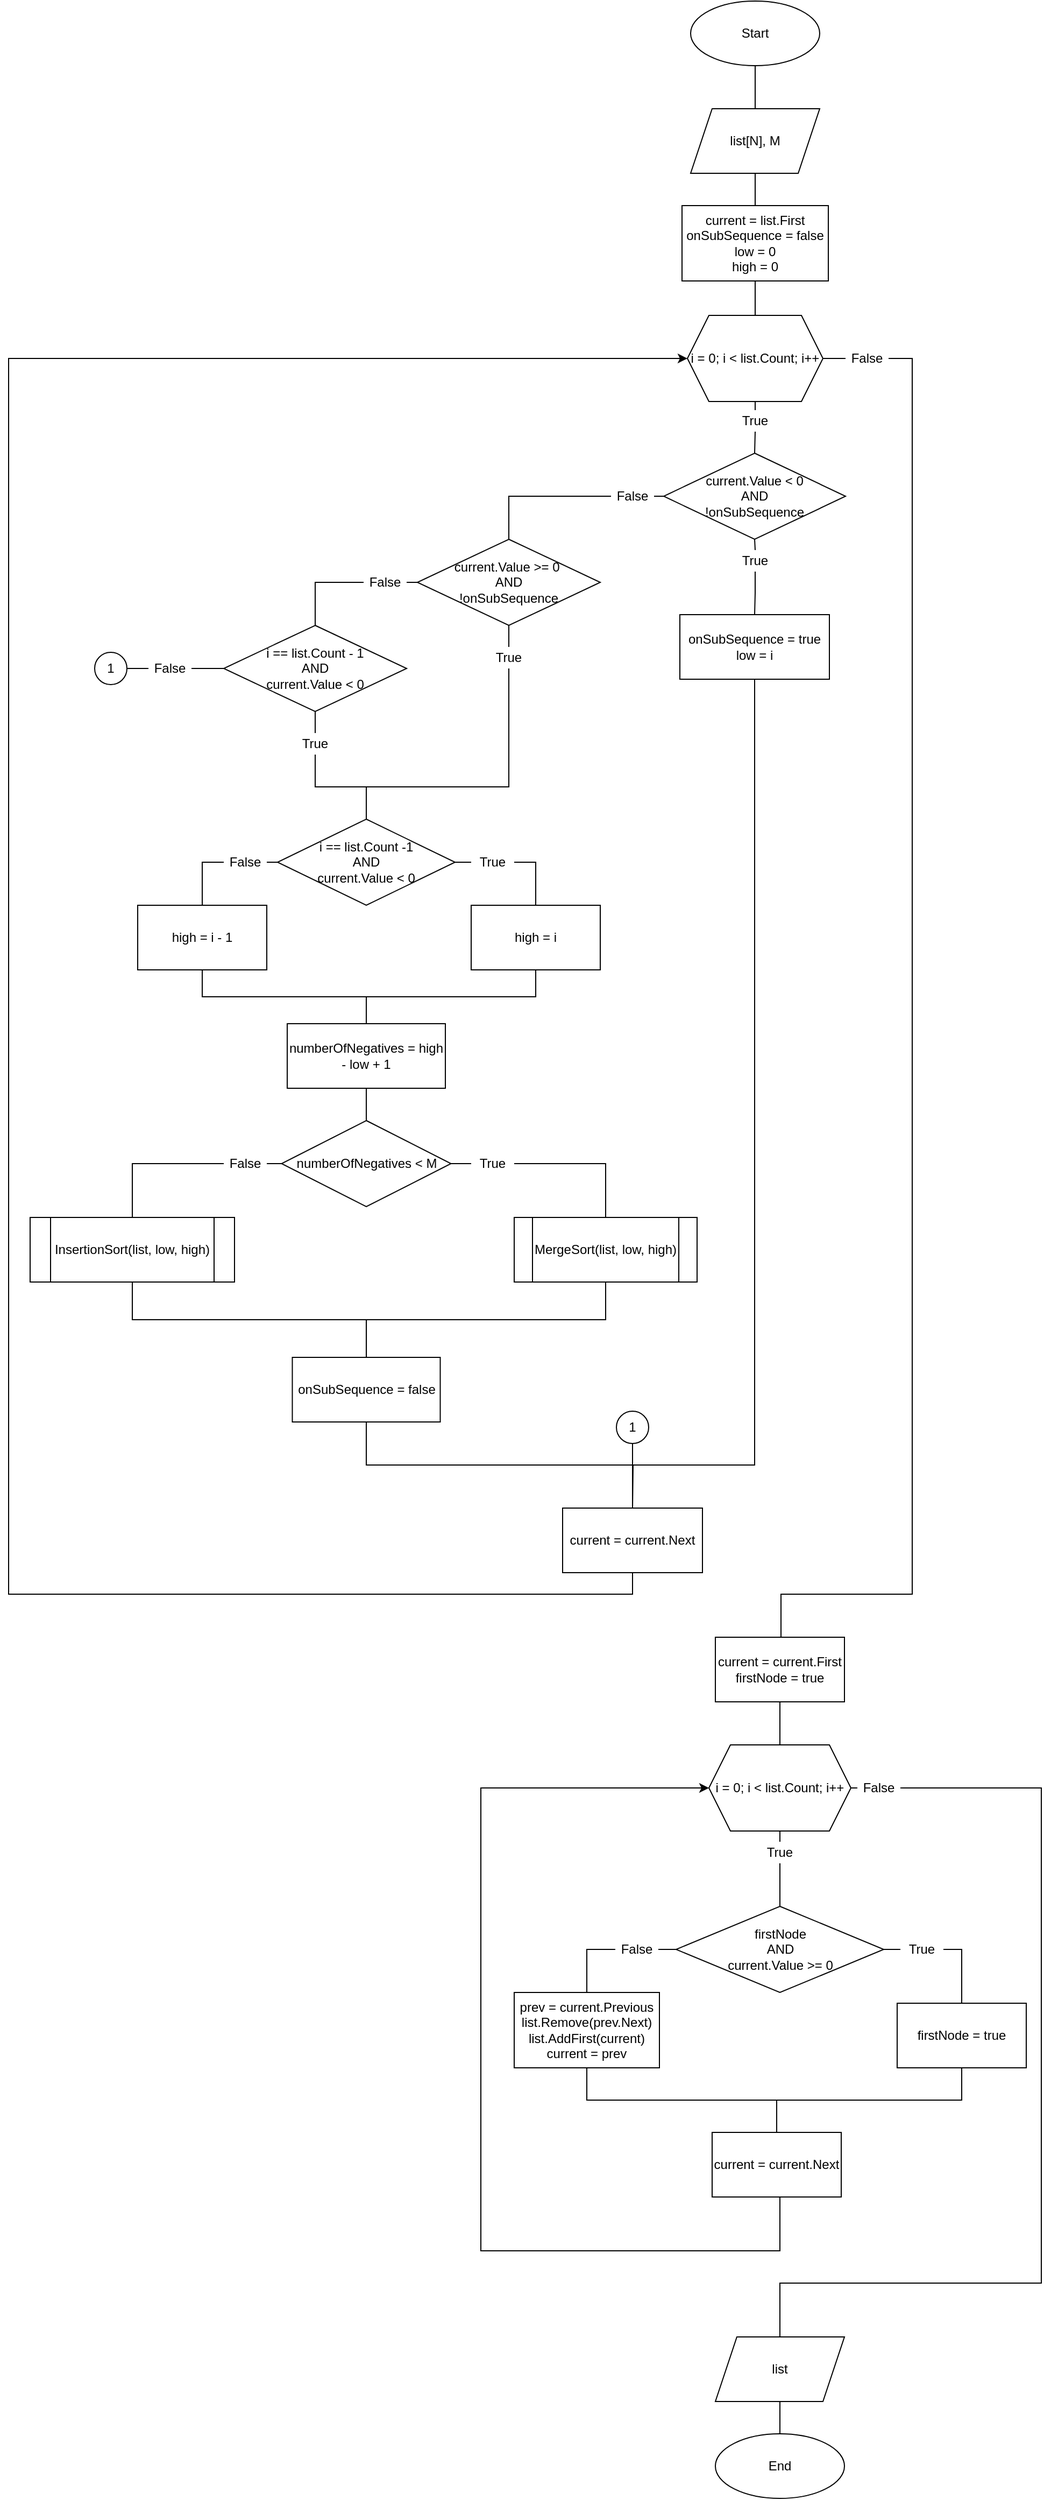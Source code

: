 <mxfile version="14.4.3" type="device" pages="5"><diagram id="amfxaHHrqcdhWDWVJtKC" name="Main"><mxGraphModel dx="4382" dy="1985" grid="1" gridSize="10" guides="1" tooltips="1" connect="1" arrows="1" fold="1" page="1" pageScale="1" pageWidth="827" pageHeight="1169" math="0" shadow="0"><root><mxCell id="0"/><mxCell id="1" parent="0"/><mxCell id="pJBdncDK3BfsfaFUqVci-5" style="edgeStyle=orthogonalEdgeStyle;rounded=0;orthogonalLoop=1;jettySize=auto;html=1;exitX=0.5;exitY=1;exitDx=0;exitDy=0;entryX=0.5;entryY=0;entryDx=0;entryDy=0;endArrow=none;endFill=0;" parent="1" source="pJBdncDK3BfsfaFUqVci-3" target="pJBdncDK3BfsfaFUqVci-4" edge="1"><mxGeometry relative="1" as="geometry"/></mxCell><mxCell id="pJBdncDK3BfsfaFUqVci-3" value="Start" style="ellipse;whiteSpace=wrap;html=1;" parent="1" vertex="1"><mxGeometry x="354" width="120" height="60" as="geometry"/></mxCell><mxCell id="pJBdncDK3BfsfaFUqVci-7" style="edgeStyle=orthogonalEdgeStyle;rounded=0;orthogonalLoop=1;jettySize=auto;html=1;exitX=0.5;exitY=1;exitDx=0;exitDy=0;entryX=0.5;entryY=0;entryDx=0;entryDy=0;endArrow=none;endFill=0;" parent="1" source="pJBdncDK3BfsfaFUqVci-4" target="pJBdncDK3BfsfaFUqVci-6" edge="1"><mxGeometry relative="1" as="geometry"/></mxCell><mxCell id="pJBdncDK3BfsfaFUqVci-4" value="list[N], M" style="shape=parallelogram;perimeter=parallelogramPerimeter;whiteSpace=wrap;html=1;fixedSize=1;" parent="1" vertex="1"><mxGeometry x="354" y="100" width="120" height="60" as="geometry"/></mxCell><mxCell id="pJBdncDK3BfsfaFUqVci-9" style="edgeStyle=orthogonalEdgeStyle;rounded=0;orthogonalLoop=1;jettySize=auto;html=1;exitX=0.5;exitY=1;exitDx=0;exitDy=0;endArrow=none;endFill=0;" parent="1" source="pJBdncDK3BfsfaFUqVci-6" target="pJBdncDK3BfsfaFUqVci-8" edge="1"><mxGeometry relative="1" as="geometry"/></mxCell><mxCell id="pJBdncDK3BfsfaFUqVci-6" value="current = list.First&lt;br&gt;onSubSequence = false&lt;br&gt;low = 0&lt;br&gt;high = 0" style="rounded=0;whiteSpace=wrap;html=1;" parent="1" vertex="1"><mxGeometry x="346" y="190" width="136" height="70" as="geometry"/></mxCell><mxCell id="pJBdncDK3BfsfaFUqVci-11" style="edgeStyle=orthogonalEdgeStyle;rounded=0;orthogonalLoop=1;jettySize=auto;html=1;exitX=0.5;exitY=1;exitDx=0;exitDy=0;entryX=0.5;entryY=0;entryDx=0;entryDy=0;endArrow=none;endFill=0;" parent="1" source="pJBdncDK3BfsfaFUqVci-8" target="pJBdncDK3BfsfaFUqVci-10" edge="1"><mxGeometry relative="1" as="geometry"/></mxCell><mxCell id="XdSMd8SVrm8eA7zgBuNu-41" style="edgeStyle=orthogonalEdgeStyle;rounded=0;orthogonalLoop=1;jettySize=auto;html=1;exitX=1;exitY=0.5;exitDx=0;exitDy=0;endArrow=none;endFill=0;entryX=0.5;entryY=0;entryDx=0;entryDy=0;" edge="1" parent="1" source="XdSMd8SVrm8eA7zgBuNu-42" target="XdSMd8SVrm8eA7zgBuNu-44"><mxGeometry relative="1" as="geometry"><mxPoint x="400" y="1600" as="targetPoint"/><Array as="points"><mxPoint x="560" y="332"/><mxPoint x="560" y="1480"/><mxPoint x="438" y="1480"/></Array></mxGeometry></mxCell><mxCell id="pJBdncDK3BfsfaFUqVci-8" value="i = 0; i &amp;lt; list.Count; i++" style="shape=hexagon;perimeter=hexagonPerimeter2;whiteSpace=wrap;html=1;fixedSize=1;" parent="1" vertex="1"><mxGeometry x="351" y="292" width="126" height="80" as="geometry"/></mxCell><mxCell id="pJBdncDK3BfsfaFUqVci-13" style="edgeStyle=orthogonalEdgeStyle;rounded=0;orthogonalLoop=1;jettySize=auto;html=1;exitX=0.5;exitY=1;exitDx=0;exitDy=0;entryX=0.5;entryY=0;entryDx=0;entryDy=0;endArrow=none;endFill=0;" parent="1" source="pJBdncDK3BfsfaFUqVci-10" target="pJBdncDK3BfsfaFUqVci-12" edge="1"><mxGeometry relative="1" as="geometry"/></mxCell><mxCell id="pJBdncDK3BfsfaFUqVci-10" value="True" style="text;html=1;strokeColor=none;fillColor=none;align=center;verticalAlign=middle;whiteSpace=wrap;rounded=0;" parent="1" vertex="1"><mxGeometry x="394" y="380" width="40" height="20" as="geometry"/></mxCell><mxCell id="pJBdncDK3BfsfaFUqVci-15" style="edgeStyle=orthogonalEdgeStyle;rounded=0;orthogonalLoop=1;jettySize=auto;html=1;exitX=0.5;exitY=1;exitDx=0;exitDy=0;entryX=0.5;entryY=0;entryDx=0;entryDy=0;endArrow=none;endFill=0;" parent="1" source="pJBdncDK3BfsfaFUqVci-12" target="pJBdncDK3BfsfaFUqVci-14" edge="1"><mxGeometry relative="1" as="geometry"/></mxCell><mxCell id="pJBdncDK3BfsfaFUqVci-24" style="edgeStyle=orthogonalEdgeStyle;rounded=0;orthogonalLoop=1;jettySize=auto;html=1;exitX=0;exitY=0.5;exitDx=0;exitDy=0;entryX=1;entryY=0.5;entryDx=0;entryDy=0;endArrow=none;endFill=0;" parent="1" source="pJBdncDK3BfsfaFUqVci-12" target="pJBdncDK3BfsfaFUqVci-22" edge="1"><mxGeometry relative="1" as="geometry"/></mxCell><mxCell id="pJBdncDK3BfsfaFUqVci-12" value="current.Value &amp;lt; 0&lt;br&gt;AND&lt;br&gt;!onSubSequence" style="rhombus;whiteSpace=wrap;html=1;" parent="1" vertex="1"><mxGeometry x="329" y="420" width="169" height="80" as="geometry"/></mxCell><mxCell id="pJBdncDK3BfsfaFUqVci-14" value="True" style="text;html=1;strokeColor=none;fillColor=none;align=center;verticalAlign=middle;whiteSpace=wrap;rounded=0;" parent="1" vertex="1"><mxGeometry x="394" y="510" width="40" height="20" as="geometry"/></mxCell><mxCell id="pJBdncDK3BfsfaFUqVci-21" style="edgeStyle=orthogonalEdgeStyle;rounded=0;orthogonalLoop=1;jettySize=auto;html=1;exitX=0.5;exitY=1;exitDx=0;exitDy=0;entryX=0.5;entryY=0;entryDx=0;entryDy=0;endArrow=none;endFill=0;" parent="1" source="pJBdncDK3BfsfaFUqVci-14" target="pJBdncDK3BfsfaFUqVci-20" edge="1"><mxGeometry relative="1" as="geometry"><mxPoint x="415.5" y="570" as="sourcePoint"/></mxGeometry></mxCell><mxCell id="XdSMd8SVrm8eA7zgBuNu-31" style="edgeStyle=orthogonalEdgeStyle;rounded=0;orthogonalLoop=1;jettySize=auto;html=1;exitX=0.5;exitY=1;exitDx=0;exitDy=0;endArrow=none;endFill=0;entryX=0.5;entryY=0;entryDx=0;entryDy=0;" edge="1" parent="1" source="pJBdncDK3BfsfaFUqVci-20" target="XdSMd8SVrm8eA7zgBuNu-32"><mxGeometry relative="1" as="geometry"><mxPoint x="300" y="1350" as="targetPoint"/><Array as="points"><mxPoint x="413" y="1360"/><mxPoint x="300" y="1360"/></Array></mxGeometry></mxCell><mxCell id="pJBdncDK3BfsfaFUqVci-20" value="onSubSequence = true&lt;br&gt;low = i" style="rounded=0;whiteSpace=wrap;html=1;" parent="1" vertex="1"><mxGeometry x="344" y="570" width="139" height="60" as="geometry"/></mxCell><mxCell id="pJBdncDK3BfsfaFUqVci-28" style="edgeStyle=orthogonalEdgeStyle;rounded=0;orthogonalLoop=1;jettySize=auto;html=1;exitX=0;exitY=0.5;exitDx=0;exitDy=0;entryX=0.5;entryY=0;entryDx=0;entryDy=0;endArrow=none;endFill=0;" parent="1" source="pJBdncDK3BfsfaFUqVci-22" target="pJBdncDK3BfsfaFUqVci-26" edge="1"><mxGeometry relative="1" as="geometry"/></mxCell><mxCell id="pJBdncDK3BfsfaFUqVci-22" value="False" style="text;html=1;strokeColor=none;fillColor=none;align=center;verticalAlign=middle;whiteSpace=wrap;rounded=0;" parent="1" vertex="1"><mxGeometry x="280" y="450" width="40" height="20" as="geometry"/></mxCell><mxCell id="pJBdncDK3BfsfaFUqVci-31" style="edgeStyle=orthogonalEdgeStyle;rounded=0;orthogonalLoop=1;jettySize=auto;html=1;exitX=0;exitY=0.5;exitDx=0;exitDy=0;entryX=1;entryY=0.5;entryDx=0;entryDy=0;endArrow=none;endFill=0;" parent="1" source="pJBdncDK3BfsfaFUqVci-26" target="pJBdncDK3BfsfaFUqVci-30" edge="1"><mxGeometry relative="1" as="geometry"/></mxCell><mxCell id="pJBdncDK3BfsfaFUqVci-34" style="edgeStyle=orthogonalEdgeStyle;rounded=0;orthogonalLoop=1;jettySize=auto;html=1;exitX=0.5;exitY=1;exitDx=0;exitDy=0;entryX=0.5;entryY=0;entryDx=0;entryDy=0;endArrow=none;endFill=0;" parent="1" source="pJBdncDK3BfsfaFUqVci-26" target="pJBdncDK3BfsfaFUqVci-33" edge="1"><mxGeometry relative="1" as="geometry"/></mxCell><mxCell id="pJBdncDK3BfsfaFUqVci-26" value="current.Value &amp;gt;= 0&amp;nbsp;&lt;br&gt;AND&lt;br&gt;!onSubSequence" style="rhombus;whiteSpace=wrap;html=1;" parent="1" vertex="1"><mxGeometry x="100" y="500" width="170" height="80" as="geometry"/></mxCell><mxCell id="pJBdncDK3BfsfaFUqVci-36" style="edgeStyle=orthogonalEdgeStyle;rounded=0;orthogonalLoop=1;jettySize=auto;html=1;exitX=0.5;exitY=1;exitDx=0;exitDy=0;entryX=0.5;entryY=0;entryDx=0;entryDy=0;endArrow=none;endFill=0;" parent="1" source="pJBdncDK3BfsfaFUqVci-27" target="pJBdncDK3BfsfaFUqVci-35" edge="1"><mxGeometry relative="1" as="geometry"/></mxCell><mxCell id="XdSMd8SVrm8eA7zgBuNu-35" style="edgeStyle=orthogonalEdgeStyle;rounded=0;orthogonalLoop=1;jettySize=auto;html=1;exitX=0;exitY=0.5;exitDx=0;exitDy=0;entryX=1;entryY=0.5;entryDx=0;entryDy=0;endArrow=none;endFill=0;" edge="1" parent="1" source="pJBdncDK3BfsfaFUqVci-27" target="XdSMd8SVrm8eA7zgBuNu-34"><mxGeometry relative="1" as="geometry"/></mxCell><mxCell id="pJBdncDK3BfsfaFUqVci-27" value="i == list.Count - 1&lt;br&gt;AND&lt;br&gt;current.Value &amp;lt; 0" style="rhombus;whiteSpace=wrap;html=1;" parent="1" vertex="1"><mxGeometry x="-80" y="580" width="170" height="80" as="geometry"/></mxCell><mxCell id="pJBdncDK3BfsfaFUqVci-32" style="edgeStyle=orthogonalEdgeStyle;rounded=0;orthogonalLoop=1;jettySize=auto;html=1;exitX=0;exitY=0.5;exitDx=0;exitDy=0;entryX=0.5;entryY=0;entryDx=0;entryDy=0;endArrow=none;endFill=0;" parent="1" source="pJBdncDK3BfsfaFUqVci-30" target="pJBdncDK3BfsfaFUqVci-27" edge="1"><mxGeometry relative="1" as="geometry"/></mxCell><mxCell id="pJBdncDK3BfsfaFUqVci-30" value="False" style="text;html=1;strokeColor=none;fillColor=none;align=center;verticalAlign=middle;whiteSpace=wrap;rounded=0;" parent="1" vertex="1"><mxGeometry x="50" y="530" width="40" height="20" as="geometry"/></mxCell><mxCell id="XdSMd8SVrm8eA7zgBuNu-30" style="edgeStyle=orthogonalEdgeStyle;rounded=0;orthogonalLoop=1;jettySize=auto;html=1;exitX=0.5;exitY=1;exitDx=0;exitDy=0;entryX=0.5;entryY=0;entryDx=0;entryDy=0;endArrow=none;endFill=0;" edge="1" parent="1" source="pJBdncDK3BfsfaFUqVci-33" target="XdSMd8SVrm8eA7zgBuNu-1"><mxGeometry relative="1" as="geometry"><Array as="points"><mxPoint x="185" y="730"/><mxPoint x="53" y="730"/></Array></mxGeometry></mxCell><mxCell id="pJBdncDK3BfsfaFUqVci-33" value="True" style="text;html=1;strokeColor=none;fillColor=none;align=center;verticalAlign=middle;whiteSpace=wrap;rounded=0;" parent="1" vertex="1"><mxGeometry x="165" y="600" width="40" height="20" as="geometry"/></mxCell><mxCell id="XdSMd8SVrm8eA7zgBuNu-29" style="edgeStyle=orthogonalEdgeStyle;rounded=0;orthogonalLoop=1;jettySize=auto;html=1;exitX=0.5;exitY=1;exitDx=0;exitDy=0;entryX=0.5;entryY=0;entryDx=0;entryDy=0;endArrow=none;endFill=0;" edge="1" parent="1" source="pJBdncDK3BfsfaFUqVci-35" target="XdSMd8SVrm8eA7zgBuNu-1"><mxGeometry relative="1" as="geometry"/></mxCell><mxCell id="pJBdncDK3BfsfaFUqVci-35" value="True" style="text;html=1;strokeColor=none;fillColor=none;align=center;verticalAlign=middle;whiteSpace=wrap;rounded=0;" parent="1" vertex="1"><mxGeometry x="-15" y="680" width="40" height="20" as="geometry"/></mxCell><mxCell id="XdSMd8SVrm8eA7zgBuNu-5" style="edgeStyle=orthogonalEdgeStyle;rounded=0;orthogonalLoop=1;jettySize=auto;html=1;exitX=1;exitY=0.5;exitDx=0;exitDy=0;entryX=0;entryY=0.5;entryDx=0;entryDy=0;endArrow=none;endFill=0;" edge="1" parent="1" source="XdSMd8SVrm8eA7zgBuNu-1" target="XdSMd8SVrm8eA7zgBuNu-4"><mxGeometry relative="1" as="geometry"/></mxCell><mxCell id="XdSMd8SVrm8eA7zgBuNu-7" style="edgeStyle=orthogonalEdgeStyle;rounded=0;orthogonalLoop=1;jettySize=auto;html=1;exitX=0;exitY=0.5;exitDx=0;exitDy=0;entryX=1;entryY=0.5;entryDx=0;entryDy=0;endArrow=none;endFill=0;" edge="1" parent="1" source="XdSMd8SVrm8eA7zgBuNu-1" target="XdSMd8SVrm8eA7zgBuNu-6"><mxGeometry relative="1" as="geometry"/></mxCell><mxCell id="XdSMd8SVrm8eA7zgBuNu-1" value="i == list.Count -1&lt;br&gt;AND&lt;br&gt;current.Value &amp;lt; 0" style="rhombus;whiteSpace=wrap;html=1;" vertex="1" parent="1"><mxGeometry x="-30" y="760" width="165" height="80" as="geometry"/></mxCell><mxCell id="XdSMd8SVrm8eA7zgBuNu-9" style="edgeStyle=orthogonalEdgeStyle;rounded=0;orthogonalLoop=1;jettySize=auto;html=1;exitX=1;exitY=0.5;exitDx=0;exitDy=0;entryX=0.5;entryY=0;entryDx=0;entryDy=0;endArrow=none;endFill=0;" edge="1" parent="1" source="XdSMd8SVrm8eA7zgBuNu-4" target="XdSMd8SVrm8eA7zgBuNu-8"><mxGeometry relative="1" as="geometry"/></mxCell><mxCell id="XdSMd8SVrm8eA7zgBuNu-4" value="True" style="text;html=1;strokeColor=none;fillColor=none;align=center;verticalAlign=middle;whiteSpace=wrap;rounded=0;" vertex="1" parent="1"><mxGeometry x="150" y="790" width="40" height="20" as="geometry"/></mxCell><mxCell id="XdSMd8SVrm8eA7zgBuNu-11" style="edgeStyle=orthogonalEdgeStyle;rounded=0;orthogonalLoop=1;jettySize=auto;html=1;exitX=0;exitY=0.5;exitDx=0;exitDy=0;entryX=0.5;entryY=0;entryDx=0;entryDy=0;endArrow=none;endFill=0;" edge="1" parent="1" source="XdSMd8SVrm8eA7zgBuNu-6" target="XdSMd8SVrm8eA7zgBuNu-10"><mxGeometry relative="1" as="geometry"/></mxCell><mxCell id="XdSMd8SVrm8eA7zgBuNu-6" value="False" style="text;html=1;strokeColor=none;fillColor=none;align=center;verticalAlign=middle;whiteSpace=wrap;rounded=0;" vertex="1" parent="1"><mxGeometry x="-80" y="790" width="40" height="20" as="geometry"/></mxCell><mxCell id="XdSMd8SVrm8eA7zgBuNu-13" style="edgeStyle=orthogonalEdgeStyle;rounded=0;orthogonalLoop=1;jettySize=auto;html=1;exitX=0.5;exitY=1;exitDx=0;exitDy=0;entryX=0.5;entryY=0;entryDx=0;entryDy=0;endArrow=none;endFill=0;" edge="1" parent="1" source="XdSMd8SVrm8eA7zgBuNu-8" target="XdSMd8SVrm8eA7zgBuNu-12"><mxGeometry relative="1" as="geometry"/></mxCell><mxCell id="XdSMd8SVrm8eA7zgBuNu-8" value="high = i" style="rounded=0;whiteSpace=wrap;html=1;" vertex="1" parent="1"><mxGeometry x="150" y="840" width="120" height="60" as="geometry"/></mxCell><mxCell id="XdSMd8SVrm8eA7zgBuNu-14" style="edgeStyle=orthogonalEdgeStyle;rounded=0;orthogonalLoop=1;jettySize=auto;html=1;exitX=0.5;exitY=1;exitDx=0;exitDy=0;endArrow=none;endFill=0;" edge="1" parent="1" source="XdSMd8SVrm8eA7zgBuNu-10" target="XdSMd8SVrm8eA7zgBuNu-12"><mxGeometry relative="1" as="geometry"/></mxCell><mxCell id="XdSMd8SVrm8eA7zgBuNu-10" value="high = i - 1" style="rounded=0;whiteSpace=wrap;html=1;" vertex="1" parent="1"><mxGeometry x="-160" y="840" width="120" height="60" as="geometry"/></mxCell><mxCell id="XdSMd8SVrm8eA7zgBuNu-16" style="edgeStyle=orthogonalEdgeStyle;rounded=0;orthogonalLoop=1;jettySize=auto;html=1;exitX=0.5;exitY=1;exitDx=0;exitDy=0;entryX=0.5;entryY=0;entryDx=0;entryDy=0;endArrow=none;endFill=0;" edge="1" parent="1" source="XdSMd8SVrm8eA7zgBuNu-12" target="XdSMd8SVrm8eA7zgBuNu-15"><mxGeometry relative="1" as="geometry"/></mxCell><mxCell id="XdSMd8SVrm8eA7zgBuNu-12" value="numberOfNegatives = high - low + 1" style="rounded=0;whiteSpace=wrap;html=1;" vertex="1" parent="1"><mxGeometry x="-21" y="950" width="147" height="60" as="geometry"/></mxCell><mxCell id="XdSMd8SVrm8eA7zgBuNu-19" style="edgeStyle=orthogonalEdgeStyle;rounded=0;orthogonalLoop=1;jettySize=auto;html=1;exitX=1;exitY=0.5;exitDx=0;exitDy=0;entryX=0;entryY=0.5;entryDx=0;entryDy=0;endArrow=none;endFill=0;" edge="1" parent="1" source="XdSMd8SVrm8eA7zgBuNu-15" target="XdSMd8SVrm8eA7zgBuNu-17"><mxGeometry relative="1" as="geometry"/></mxCell><mxCell id="XdSMd8SVrm8eA7zgBuNu-20" style="edgeStyle=orthogonalEdgeStyle;rounded=0;orthogonalLoop=1;jettySize=auto;html=1;exitX=0;exitY=0.5;exitDx=0;exitDy=0;entryX=1;entryY=0.5;entryDx=0;entryDy=0;endArrow=none;endFill=0;" edge="1" parent="1" source="XdSMd8SVrm8eA7zgBuNu-15" target="XdSMd8SVrm8eA7zgBuNu-18"><mxGeometry relative="1" as="geometry"/></mxCell><mxCell id="XdSMd8SVrm8eA7zgBuNu-15" value="numberOfNegatives &amp;lt; M" style="rhombus;whiteSpace=wrap;html=1;" vertex="1" parent="1"><mxGeometry x="-26.25" y="1040" width="157.5" height="80" as="geometry"/></mxCell><mxCell id="XdSMd8SVrm8eA7zgBuNu-22" style="edgeStyle=orthogonalEdgeStyle;rounded=0;orthogonalLoop=1;jettySize=auto;html=1;exitX=1;exitY=0.5;exitDx=0;exitDy=0;entryX=0.5;entryY=0;entryDx=0;entryDy=0;endArrow=none;endFill=0;" edge="1" parent="1" source="XdSMd8SVrm8eA7zgBuNu-17" target="XdSMd8SVrm8eA7zgBuNu-21"><mxGeometry relative="1" as="geometry"/></mxCell><mxCell id="XdSMd8SVrm8eA7zgBuNu-17" value="True" style="text;html=1;strokeColor=none;fillColor=none;align=center;verticalAlign=middle;whiteSpace=wrap;rounded=0;" vertex="1" parent="1"><mxGeometry x="150" y="1070" width="40" height="20" as="geometry"/></mxCell><mxCell id="XdSMd8SVrm8eA7zgBuNu-24" style="edgeStyle=orthogonalEdgeStyle;rounded=0;orthogonalLoop=1;jettySize=auto;html=1;exitX=0;exitY=0.5;exitDx=0;exitDy=0;entryX=0.5;entryY=0;entryDx=0;entryDy=0;endArrow=none;endFill=0;" edge="1" parent="1" source="XdSMd8SVrm8eA7zgBuNu-18" target="XdSMd8SVrm8eA7zgBuNu-23"><mxGeometry relative="1" as="geometry"/></mxCell><mxCell id="XdSMd8SVrm8eA7zgBuNu-18" value="False" style="text;html=1;strokeColor=none;fillColor=none;align=center;verticalAlign=middle;whiteSpace=wrap;rounded=0;" vertex="1" parent="1"><mxGeometry x="-80" y="1070" width="40" height="20" as="geometry"/></mxCell><mxCell id="XdSMd8SVrm8eA7zgBuNu-28" style="edgeStyle=orthogonalEdgeStyle;rounded=0;orthogonalLoop=1;jettySize=auto;html=1;exitX=0.5;exitY=1;exitDx=0;exitDy=0;endArrow=none;endFill=0;" edge="1" parent="1" source="XdSMd8SVrm8eA7zgBuNu-21" target="XdSMd8SVrm8eA7zgBuNu-25"><mxGeometry relative="1" as="geometry"/></mxCell><mxCell id="XdSMd8SVrm8eA7zgBuNu-21" value="MergeSort(list, low, high)" style="shape=process;whiteSpace=wrap;html=1;backgroundOutline=1;" vertex="1" parent="1"><mxGeometry x="190" y="1130" width="170" height="60" as="geometry"/></mxCell><mxCell id="XdSMd8SVrm8eA7zgBuNu-26" style="edgeStyle=orthogonalEdgeStyle;rounded=0;orthogonalLoop=1;jettySize=auto;html=1;exitX=0.5;exitY=1;exitDx=0;exitDy=0;entryX=0.5;entryY=0;entryDx=0;entryDy=0;endArrow=none;endFill=0;" edge="1" parent="1" source="XdSMd8SVrm8eA7zgBuNu-23" target="XdSMd8SVrm8eA7zgBuNu-25"><mxGeometry relative="1" as="geometry"/></mxCell><mxCell id="XdSMd8SVrm8eA7zgBuNu-23" value="InsertionSort(list, low, high)" style="shape=process;whiteSpace=wrap;html=1;backgroundOutline=1;" vertex="1" parent="1"><mxGeometry x="-260" y="1130" width="190" height="60" as="geometry"/></mxCell><mxCell id="XdSMd8SVrm8eA7zgBuNu-33" style="edgeStyle=orthogonalEdgeStyle;rounded=0;orthogonalLoop=1;jettySize=auto;html=1;exitX=0.5;exitY=1;exitDx=0;exitDy=0;endArrow=none;endFill=0;" edge="1" parent="1" source="XdSMd8SVrm8eA7zgBuNu-25"><mxGeometry relative="1" as="geometry"><mxPoint x="300" y="1400" as="targetPoint"/></mxGeometry></mxCell><mxCell id="XdSMd8SVrm8eA7zgBuNu-25" value="onSubSequence = false" style="rounded=0;whiteSpace=wrap;html=1;" vertex="1" parent="1"><mxGeometry x="-16.25" y="1260" width="137.5" height="60" as="geometry"/></mxCell><mxCell id="XdSMd8SVrm8eA7zgBuNu-40" style="edgeStyle=orthogonalEdgeStyle;rounded=0;orthogonalLoop=1;jettySize=auto;html=1;exitX=0.5;exitY=1;exitDx=0;exitDy=0;entryX=0;entryY=0.5;entryDx=0;entryDy=0;endArrow=classic;endFill=1;" edge="1" parent="1" source="XdSMd8SVrm8eA7zgBuNu-32" target="pJBdncDK3BfsfaFUqVci-8"><mxGeometry relative="1" as="geometry"><Array as="points"><mxPoint x="300" y="1480"/><mxPoint x="-280" y="1480"/><mxPoint x="-280" y="332"/></Array></mxGeometry></mxCell><mxCell id="XdSMd8SVrm8eA7zgBuNu-32" value="current = current.Next" style="rounded=0;whiteSpace=wrap;html=1;" vertex="1" parent="1"><mxGeometry x="235" y="1400" width="130" height="60" as="geometry"/></mxCell><mxCell id="XdSMd8SVrm8eA7zgBuNu-37" style="edgeStyle=orthogonalEdgeStyle;rounded=0;orthogonalLoop=1;jettySize=auto;html=1;exitX=0;exitY=0.5;exitDx=0;exitDy=0;entryX=1;entryY=0.5;entryDx=0;entryDy=0;endArrow=none;endFill=0;" edge="1" parent="1" source="XdSMd8SVrm8eA7zgBuNu-34" target="XdSMd8SVrm8eA7zgBuNu-36"><mxGeometry relative="1" as="geometry"/></mxCell><mxCell id="XdSMd8SVrm8eA7zgBuNu-34" value="False" style="text;html=1;strokeColor=none;fillColor=none;align=center;verticalAlign=middle;whiteSpace=wrap;rounded=0;" vertex="1" parent="1"><mxGeometry x="-150" y="610" width="40" height="20" as="geometry"/></mxCell><mxCell id="XdSMd8SVrm8eA7zgBuNu-36" value="1" style="ellipse;whiteSpace=wrap;html=1;aspect=fixed;" vertex="1" parent="1"><mxGeometry x="-200" y="605" width="30" height="30" as="geometry"/></mxCell><mxCell id="XdSMd8SVrm8eA7zgBuNu-39" style="edgeStyle=orthogonalEdgeStyle;rounded=0;orthogonalLoop=1;jettySize=auto;html=1;exitX=0.5;exitY=1;exitDx=0;exitDy=0;entryX=0.5;entryY=0;entryDx=0;entryDy=0;endArrow=none;endFill=0;" edge="1" parent="1" source="XdSMd8SVrm8eA7zgBuNu-38" target="XdSMd8SVrm8eA7zgBuNu-32"><mxGeometry relative="1" as="geometry"/></mxCell><mxCell id="XdSMd8SVrm8eA7zgBuNu-38" value="1" style="ellipse;whiteSpace=wrap;html=1;aspect=fixed;" vertex="1" parent="1"><mxGeometry x="285" y="1310" width="30" height="30" as="geometry"/></mxCell><mxCell id="XdSMd8SVrm8eA7zgBuNu-42" value="False" style="text;html=1;strokeColor=none;fillColor=none;align=center;verticalAlign=middle;whiteSpace=wrap;rounded=0;" vertex="1" parent="1"><mxGeometry x="498" y="322" width="40" height="20" as="geometry"/></mxCell><mxCell id="XdSMd8SVrm8eA7zgBuNu-43" style="edgeStyle=orthogonalEdgeStyle;rounded=0;orthogonalLoop=1;jettySize=auto;html=1;exitX=1;exitY=0.5;exitDx=0;exitDy=0;endArrow=none;endFill=0;" edge="1" parent="1" source="pJBdncDK3BfsfaFUqVci-8" target="XdSMd8SVrm8eA7zgBuNu-42"><mxGeometry relative="1" as="geometry"><mxPoint x="400" y="1600" as="targetPoint"/><mxPoint x="477" y="332" as="sourcePoint"/><Array as="points"/></mxGeometry></mxCell><mxCell id="XdSMd8SVrm8eA7zgBuNu-46" style="edgeStyle=orthogonalEdgeStyle;rounded=0;orthogonalLoop=1;jettySize=auto;html=1;exitX=0.5;exitY=1;exitDx=0;exitDy=0;entryX=0.5;entryY=0;entryDx=0;entryDy=0;endArrow=none;endFill=0;" edge="1" parent="1" source="XdSMd8SVrm8eA7zgBuNu-44" target="XdSMd8SVrm8eA7zgBuNu-45"><mxGeometry relative="1" as="geometry"/></mxCell><mxCell id="XdSMd8SVrm8eA7zgBuNu-44" value="current = current.First&lt;br&gt;firstNode = true" style="rounded=0;whiteSpace=wrap;html=1;" vertex="1" parent="1"><mxGeometry x="377" y="1520" width="120" height="60" as="geometry"/></mxCell><mxCell id="XdSMd8SVrm8eA7zgBuNu-48" style="edgeStyle=orthogonalEdgeStyle;rounded=0;orthogonalLoop=1;jettySize=auto;html=1;exitX=0.5;exitY=1;exitDx=0;exitDy=0;entryX=0.5;entryY=0;entryDx=0;entryDy=0;endArrow=none;endFill=0;" edge="1" parent="1" source="XdSMd8SVrm8eA7zgBuNu-45" target="XdSMd8SVrm8eA7zgBuNu-47"><mxGeometry relative="1" as="geometry"/></mxCell><mxCell id="XdSMd8SVrm8eA7zgBuNu-64" style="edgeStyle=orthogonalEdgeStyle;rounded=0;orthogonalLoop=1;jettySize=auto;html=1;exitX=1;exitY=0.5;exitDx=0;exitDy=0;entryX=0;entryY=0.5;entryDx=0;entryDy=0;endArrow=none;endFill=0;" edge="1" parent="1" source="XdSMd8SVrm8eA7zgBuNu-45" target="XdSMd8SVrm8eA7zgBuNu-63"><mxGeometry relative="1" as="geometry"/></mxCell><mxCell id="XdSMd8SVrm8eA7zgBuNu-45" value="i = 0; i &amp;lt; list.Count; i++" style="shape=hexagon;perimeter=hexagonPerimeter2;whiteSpace=wrap;html=1;fixedSize=1;" vertex="1" parent="1"><mxGeometry x="371" y="1620" width="132" height="80" as="geometry"/></mxCell><mxCell id="XdSMd8SVrm8eA7zgBuNu-50" style="edgeStyle=orthogonalEdgeStyle;rounded=0;orthogonalLoop=1;jettySize=auto;html=1;exitX=0.5;exitY=1;exitDx=0;exitDy=0;entryX=0.5;entryY=0;entryDx=0;entryDy=0;endArrow=none;endFill=0;" edge="1" parent="1" source="XdSMd8SVrm8eA7zgBuNu-47" target="XdSMd8SVrm8eA7zgBuNu-49"><mxGeometry relative="1" as="geometry"/></mxCell><mxCell id="XdSMd8SVrm8eA7zgBuNu-47" value="True" style="text;html=1;strokeColor=none;fillColor=none;align=center;verticalAlign=middle;whiteSpace=wrap;rounded=0;" vertex="1" parent="1"><mxGeometry x="417" y="1710" width="40" height="20" as="geometry"/></mxCell><mxCell id="XdSMd8SVrm8eA7zgBuNu-52" style="edgeStyle=orthogonalEdgeStyle;rounded=0;orthogonalLoop=1;jettySize=auto;html=1;exitX=1;exitY=0.5;exitDx=0;exitDy=0;entryX=0;entryY=0.5;entryDx=0;entryDy=0;endArrow=none;endFill=0;" edge="1" parent="1" source="XdSMd8SVrm8eA7zgBuNu-49" target="XdSMd8SVrm8eA7zgBuNu-51"><mxGeometry relative="1" as="geometry"/></mxCell><mxCell id="XdSMd8SVrm8eA7zgBuNu-54" style="edgeStyle=orthogonalEdgeStyle;rounded=0;orthogonalLoop=1;jettySize=auto;html=1;exitX=0;exitY=0.5;exitDx=0;exitDy=0;entryX=1;entryY=0.5;entryDx=0;entryDy=0;endArrow=none;endFill=0;" edge="1" parent="1" source="XdSMd8SVrm8eA7zgBuNu-49" target="XdSMd8SVrm8eA7zgBuNu-53"><mxGeometry relative="1" as="geometry"/></mxCell><mxCell id="XdSMd8SVrm8eA7zgBuNu-49" value="firstNode&lt;br&gt;AND&lt;br&gt;current.Value &amp;gt;= 0" style="rhombus;whiteSpace=wrap;html=1;" vertex="1" parent="1"><mxGeometry x="340.5" y="1770" width="193" height="80" as="geometry"/></mxCell><mxCell id="XdSMd8SVrm8eA7zgBuNu-56" style="edgeStyle=orthogonalEdgeStyle;rounded=0;orthogonalLoop=1;jettySize=auto;html=1;exitX=1;exitY=0.5;exitDx=0;exitDy=0;entryX=0.5;entryY=0;entryDx=0;entryDy=0;endArrow=none;endFill=0;" edge="1" parent="1" source="XdSMd8SVrm8eA7zgBuNu-51" target="XdSMd8SVrm8eA7zgBuNu-55"><mxGeometry relative="1" as="geometry"><Array as="points"><mxPoint x="606" y="1810"/></Array></mxGeometry></mxCell><mxCell id="XdSMd8SVrm8eA7zgBuNu-51" value="True" style="text;html=1;strokeColor=none;fillColor=none;align=center;verticalAlign=middle;whiteSpace=wrap;rounded=0;" vertex="1" parent="1"><mxGeometry x="549" y="1800" width="40" height="20" as="geometry"/></mxCell><mxCell id="XdSMd8SVrm8eA7zgBuNu-58" style="edgeStyle=orthogonalEdgeStyle;rounded=0;orthogonalLoop=1;jettySize=auto;html=1;exitX=0;exitY=0.5;exitDx=0;exitDy=0;entryX=0.5;entryY=0;entryDx=0;entryDy=0;endArrow=none;endFill=0;" edge="1" parent="1" source="XdSMd8SVrm8eA7zgBuNu-53" target="XdSMd8SVrm8eA7zgBuNu-57"><mxGeometry relative="1" as="geometry"/></mxCell><mxCell id="XdSMd8SVrm8eA7zgBuNu-53" value="False" style="text;html=1;strokeColor=none;fillColor=none;align=center;verticalAlign=middle;whiteSpace=wrap;rounded=0;" vertex="1" parent="1"><mxGeometry x="284" y="1800" width="40" height="20" as="geometry"/></mxCell><mxCell id="XdSMd8SVrm8eA7zgBuNu-61" style="edgeStyle=orthogonalEdgeStyle;rounded=0;orthogonalLoop=1;jettySize=auto;html=1;exitX=0.5;exitY=1;exitDx=0;exitDy=0;entryX=0.5;entryY=0;entryDx=0;entryDy=0;endArrow=none;endFill=0;" edge="1" parent="1" source="XdSMd8SVrm8eA7zgBuNu-55" target="XdSMd8SVrm8eA7zgBuNu-59"><mxGeometry relative="1" as="geometry"/></mxCell><mxCell id="XdSMd8SVrm8eA7zgBuNu-55" value="firstNode = true" style="rounded=0;whiteSpace=wrap;html=1;" vertex="1" parent="1"><mxGeometry x="546" y="1860" width="120" height="60" as="geometry"/></mxCell><mxCell id="XdSMd8SVrm8eA7zgBuNu-60" style="edgeStyle=orthogonalEdgeStyle;rounded=0;orthogonalLoop=1;jettySize=auto;html=1;exitX=0.5;exitY=1;exitDx=0;exitDy=0;entryX=0.5;entryY=0;entryDx=0;entryDy=0;endArrow=none;endFill=0;" edge="1" parent="1" source="XdSMd8SVrm8eA7zgBuNu-57" target="XdSMd8SVrm8eA7zgBuNu-59"><mxGeometry relative="1" as="geometry"/></mxCell><mxCell id="XdSMd8SVrm8eA7zgBuNu-57" value="prev = current.Previous&lt;br&gt;list.Remove(prev.Next)&lt;br&gt;list.AddFirst(current)&lt;br&gt;current = prev" style="rounded=0;whiteSpace=wrap;html=1;" vertex="1" parent="1"><mxGeometry x="190" y="1850" width="135" height="70" as="geometry"/></mxCell><mxCell id="XdSMd8SVrm8eA7zgBuNu-62" style="edgeStyle=orthogonalEdgeStyle;rounded=0;orthogonalLoop=1;jettySize=auto;html=1;exitX=0.5;exitY=1;exitDx=0;exitDy=0;entryX=0;entryY=0.5;entryDx=0;entryDy=0;endArrow=classic;endFill=1;" edge="1" parent="1" source="XdSMd8SVrm8eA7zgBuNu-59" target="XdSMd8SVrm8eA7zgBuNu-45"><mxGeometry relative="1" as="geometry"><Array as="points"><mxPoint x="437" y="2090"/><mxPoint x="159" y="2090"/><mxPoint x="159" y="1660"/></Array></mxGeometry></mxCell><mxCell id="XdSMd8SVrm8eA7zgBuNu-59" value="current = current.Next" style="rounded=0;whiteSpace=wrap;html=1;" vertex="1" parent="1"><mxGeometry x="374" y="1980" width="120" height="60" as="geometry"/></mxCell><mxCell id="XdSMd8SVrm8eA7zgBuNu-69" style="edgeStyle=orthogonalEdgeStyle;rounded=0;orthogonalLoop=1;jettySize=auto;html=1;exitX=1;exitY=0.5;exitDx=0;exitDy=0;entryX=0.5;entryY=0;entryDx=0;entryDy=0;endArrow=none;endFill=0;" edge="1" parent="1" source="XdSMd8SVrm8eA7zgBuNu-63" target="XdSMd8SVrm8eA7zgBuNu-67"><mxGeometry relative="1" as="geometry"><Array as="points"><mxPoint x="680" y="1660"/><mxPoint x="680" y="2120"/><mxPoint x="437" y="2120"/></Array></mxGeometry></mxCell><mxCell id="XdSMd8SVrm8eA7zgBuNu-63" value="False" style="text;html=1;strokeColor=none;fillColor=none;align=center;verticalAlign=middle;whiteSpace=wrap;rounded=0;" vertex="1" parent="1"><mxGeometry x="509" y="1650" width="40" height="20" as="geometry"/></mxCell><mxCell id="XdSMd8SVrm8eA7zgBuNu-66" value="End" style="ellipse;whiteSpace=wrap;html=1;" vertex="1" parent="1"><mxGeometry x="377" y="2260" width="120" height="60" as="geometry"/></mxCell><mxCell id="XdSMd8SVrm8eA7zgBuNu-70" style="edgeStyle=orthogonalEdgeStyle;rounded=0;orthogonalLoop=1;jettySize=auto;html=1;exitX=0.5;exitY=1;exitDx=0;exitDy=0;entryX=0.5;entryY=0;entryDx=0;entryDy=0;endArrow=none;endFill=0;" edge="1" parent="1" source="XdSMd8SVrm8eA7zgBuNu-67" target="XdSMd8SVrm8eA7zgBuNu-66"><mxGeometry relative="1" as="geometry"/></mxCell><mxCell id="XdSMd8SVrm8eA7zgBuNu-67" value="list" style="shape=parallelogram;perimeter=parallelogramPerimeter;whiteSpace=wrap;html=1;fixedSize=1;" vertex="1" parent="1"><mxGeometry x="377" y="2170" width="120" height="60" as="geometry"/></mxCell></root></mxGraphModel></diagram><diagram id="x6RzmnAqSYpubKRdZjiv" name="MergeSort"><mxGraphModel dx="813" dy="454" grid="1" gridSize="10" guides="1" tooltips="1" connect="1" arrows="1" fold="1" page="1" pageScale="1" pageWidth="827" pageHeight="1169" math="0" shadow="0"><root><mxCell id="p76MfZEiQW5KVlcKh6vI-0"/><mxCell id="p76MfZEiQW5KVlcKh6vI-1" parent="p76MfZEiQW5KVlcKh6vI-0"/><mxCell id="p76MfZEiQW5KVlcKh6vI-4" style="edgeStyle=orthogonalEdgeStyle;rounded=0;orthogonalLoop=1;jettySize=auto;html=1;exitX=0.5;exitY=1;exitDx=0;exitDy=0;entryX=0.5;entryY=0;entryDx=0;entryDy=0;endArrow=none;endFill=0;" edge="1" parent="p76MfZEiQW5KVlcKh6vI-1" source="p76MfZEiQW5KVlcKh6vI-2" target="p76MfZEiQW5KVlcKh6vI-3"><mxGeometry relative="1" as="geometry"/></mxCell><mxCell id="p76MfZEiQW5KVlcKh6vI-2" value="Start(MergeSort)" style="ellipse;whiteSpace=wrap;html=1;" vertex="1" parent="p76MfZEiQW5KVlcKh6vI-1"><mxGeometry x="354" y="20" width="120" height="60" as="geometry"/></mxCell><mxCell id="p76MfZEiQW5KVlcKh6vI-6" style="edgeStyle=orthogonalEdgeStyle;rounded=0;orthogonalLoop=1;jettySize=auto;html=1;exitX=0.5;exitY=1;exitDx=0;exitDy=0;entryX=0.5;entryY=0;entryDx=0;entryDy=0;endArrow=none;endFill=0;" edge="1" parent="p76MfZEiQW5KVlcKh6vI-1" source="p76MfZEiQW5KVlcKh6vI-3" target="p76MfZEiQW5KVlcKh6vI-5"><mxGeometry relative="1" as="geometry"/></mxCell><mxCell id="p76MfZEiQW5KVlcKh6vI-3" value="list, low, high" style="shape=parallelogram;perimeter=parallelogramPerimeter;whiteSpace=wrap;html=1;fixedSize=1;" vertex="1" parent="p76MfZEiQW5KVlcKh6vI-1"><mxGeometry x="354" y="110" width="120" height="60" as="geometry"/></mxCell><mxCell id="p76MfZEiQW5KVlcKh6vI-8" style="edgeStyle=orthogonalEdgeStyle;rounded=0;orthogonalLoop=1;jettySize=auto;html=1;exitX=0.5;exitY=1;exitDx=0;exitDy=0;entryX=0.495;entryY=-0.14;entryDx=0;entryDy=0;entryPerimeter=0;endArrow=none;endFill=0;" edge="1" parent="p76MfZEiQW5KVlcKh6vI-1" source="p76MfZEiQW5KVlcKh6vI-5" target="p76MfZEiQW5KVlcKh6vI-7"><mxGeometry relative="1" as="geometry"/></mxCell><mxCell id="p76MfZEiQW5KVlcKh6vI-16" style="edgeStyle=orthogonalEdgeStyle;rounded=0;orthogonalLoop=1;jettySize=auto;html=1;exitX=0;exitY=0.5;exitDx=0;exitDy=0;entryX=1;entryY=0.5;entryDx=0;entryDy=0;endArrow=none;endFill=0;" edge="1" parent="p76MfZEiQW5KVlcKh6vI-1" source="p76MfZEiQW5KVlcKh6vI-5" target="p76MfZEiQW5KVlcKh6vI-15"><mxGeometry relative="1" as="geometry"/></mxCell><mxCell id="p76MfZEiQW5KVlcKh6vI-5" value="low &amp;lt; high" style="rhombus;whiteSpace=wrap;html=1;" vertex="1" parent="p76MfZEiQW5KVlcKh6vI-1"><mxGeometry x="374" y="220" width="80" height="80" as="geometry"/></mxCell><mxCell id="p76MfZEiQW5KVlcKh6vI-10" style="edgeStyle=orthogonalEdgeStyle;rounded=0;orthogonalLoop=1;jettySize=auto;html=1;exitX=0.5;exitY=1;exitDx=0;exitDy=0;entryX=0.5;entryY=0;entryDx=0;entryDy=0;endArrow=none;endFill=0;" edge="1" parent="p76MfZEiQW5KVlcKh6vI-1" source="p76MfZEiQW5KVlcKh6vI-7" target="p76MfZEiQW5KVlcKh6vI-9"><mxGeometry relative="1" as="geometry"/></mxCell><mxCell id="p76MfZEiQW5KVlcKh6vI-7" value="True" style="text;html=1;strokeColor=none;fillColor=none;align=center;verticalAlign=middle;whiteSpace=wrap;rounded=0;" vertex="1" parent="p76MfZEiQW5KVlcKh6vI-1"><mxGeometry x="394" y="320" width="40" height="20" as="geometry"/></mxCell><mxCell id="p76MfZEiQW5KVlcKh6vI-12" style="edgeStyle=orthogonalEdgeStyle;rounded=0;orthogonalLoop=1;jettySize=auto;html=1;exitX=0.5;exitY=1;exitDx=0;exitDy=0;entryX=0.5;entryY=0;entryDx=0;entryDy=0;endArrow=none;endFill=0;" edge="1" parent="p76MfZEiQW5KVlcKh6vI-1" source="p76MfZEiQW5KVlcKh6vI-9" target="p76MfZEiQW5KVlcKh6vI-11"><mxGeometry relative="1" as="geometry"/></mxCell><mxCell id="p76MfZEiQW5KVlcKh6vI-9" value="mid = [(high + low)/2]" style="rounded=0;whiteSpace=wrap;html=1;" vertex="1" parent="p76MfZEiQW5KVlcKh6vI-1"><mxGeometry x="354" y="370" width="120" height="60" as="geometry"/></mxCell><mxCell id="p76MfZEiQW5KVlcKh6vI-14" style="edgeStyle=orthogonalEdgeStyle;rounded=0;orthogonalLoop=1;jettySize=auto;html=1;exitX=0.5;exitY=1;exitDx=0;exitDy=0;entryX=0.5;entryY=0;entryDx=0;entryDy=0;endArrow=none;endFill=0;" edge="1" parent="p76MfZEiQW5KVlcKh6vI-1" source="p76MfZEiQW5KVlcKh6vI-11" target="p76MfZEiQW5KVlcKh6vI-13"><mxGeometry relative="1" as="geometry"/></mxCell><mxCell id="p76MfZEiQW5KVlcKh6vI-11" value="MergeSort(list, low, mid)&lt;br&gt;MergeSort(list, mid + 1, high)" style="shape=process;whiteSpace=wrap;html=1;backgroundOutline=1;" vertex="1" parent="p76MfZEiQW5KVlcKh6vI-1"><mxGeometry x="316" y="460" width="196" height="60" as="geometry"/></mxCell><mxCell id="p76MfZEiQW5KVlcKh6vI-18" style="edgeStyle=orthogonalEdgeStyle;rounded=0;orthogonalLoop=1;jettySize=auto;html=1;exitX=0.5;exitY=1;exitDx=0;exitDy=0;endArrow=none;endFill=0;" edge="1" parent="p76MfZEiQW5KVlcKh6vI-1" source="p76MfZEiQW5KVlcKh6vI-13" target="p76MfZEiQW5KVlcKh6vI-17"><mxGeometry relative="1" as="geometry"/></mxCell><mxCell id="p76MfZEiQW5KVlcKh6vI-13" value="Merge(list, low, high, mid)" style="shape=process;whiteSpace=wrap;html=1;backgroundOutline=1;" vertex="1" parent="p76MfZEiQW5KVlcKh6vI-1"><mxGeometry x="326" y="540" width="176" height="60" as="geometry"/></mxCell><mxCell id="p76MfZEiQW5KVlcKh6vI-19" style="edgeStyle=orthogonalEdgeStyle;rounded=0;orthogonalLoop=1;jettySize=auto;html=1;exitX=0;exitY=0.5;exitDx=0;exitDy=0;entryX=0.5;entryY=0;entryDx=0;entryDy=0;endArrow=none;endFill=0;" edge="1" parent="p76MfZEiQW5KVlcKh6vI-1" source="p76MfZEiQW5KVlcKh6vI-15" target="p76MfZEiQW5KVlcKh6vI-17"><mxGeometry relative="1" as="geometry"><Array as="points"><mxPoint x="290" y="260"/><mxPoint x="290" y="660"/><mxPoint x="414" y="660"/></Array></mxGeometry></mxCell><mxCell id="p76MfZEiQW5KVlcKh6vI-15" value="False" style="text;html=1;strokeColor=none;fillColor=none;align=center;verticalAlign=middle;whiteSpace=wrap;rounded=0;" vertex="1" parent="p76MfZEiQW5KVlcKh6vI-1"><mxGeometry x="326" y="250" width="40" height="20" as="geometry"/></mxCell><mxCell id="p76MfZEiQW5KVlcKh6vI-21" style="edgeStyle=orthogonalEdgeStyle;rounded=0;orthogonalLoop=1;jettySize=auto;html=1;exitX=0.5;exitY=1;exitDx=0;exitDy=0;entryX=0.5;entryY=0;entryDx=0;entryDy=0;endArrow=none;endFill=0;" edge="1" parent="p76MfZEiQW5KVlcKh6vI-1" source="p76MfZEiQW5KVlcKh6vI-17" target="p76MfZEiQW5KVlcKh6vI-20"><mxGeometry relative="1" as="geometry"/></mxCell><mxCell id="p76MfZEiQW5KVlcKh6vI-17" value="list" style="shape=parallelogram;perimeter=parallelogramPerimeter;whiteSpace=wrap;html=1;fixedSize=1;" vertex="1" parent="p76MfZEiQW5KVlcKh6vI-1"><mxGeometry x="354" y="700" width="120" height="60" as="geometry"/></mxCell><mxCell id="p76MfZEiQW5KVlcKh6vI-20" value="End(MergeSort)" style="ellipse;whiteSpace=wrap;html=1;" vertex="1" parent="p76MfZEiQW5KVlcKh6vI-1"><mxGeometry x="354" y="800" width="120" height="60" as="geometry"/></mxCell></root></mxGraphModel></diagram><diagram id="C2JBe7-tC6NylHtRrWJa" name="Merge"><mxGraphModel dx="2249" dy="794" grid="1" gridSize="10" guides="1" tooltips="1" connect="1" arrows="1" fold="1" page="1" pageScale="1" pageWidth="827" pageHeight="1169" math="0" shadow="0"><root><mxCell id="Tw87aYEgtwDAw052efZa-0"/><mxCell id="Tw87aYEgtwDAw052efZa-1" parent="Tw87aYEgtwDAw052efZa-0"/><mxCell id="Tw87aYEgtwDAw052efZa-5" style="edgeStyle=orthogonalEdgeStyle;rounded=0;orthogonalLoop=1;jettySize=auto;html=1;exitX=0.5;exitY=1;exitDx=0;exitDy=0;entryX=0.5;entryY=0;entryDx=0;entryDy=0;endArrow=none;endFill=0;" edge="1" parent="Tw87aYEgtwDAw052efZa-1" source="Tw87aYEgtwDAw052efZa-3" target="Tw87aYEgtwDAw052efZa-4"><mxGeometry relative="1" as="geometry"/></mxCell><mxCell id="Tw87aYEgtwDAw052efZa-3" value="Start(Merge)" style="ellipse;whiteSpace=wrap;html=1;" vertex="1" parent="Tw87aYEgtwDAw052efZa-1"><mxGeometry x="354" width="120" height="60" as="geometry"/></mxCell><mxCell id="Tw87aYEgtwDAw052efZa-7" style="edgeStyle=orthogonalEdgeStyle;rounded=0;orthogonalLoop=1;jettySize=auto;html=1;exitX=0.5;exitY=1;exitDx=0;exitDy=0;entryX=0.5;entryY=0;entryDx=0;entryDy=0;endArrow=none;endFill=0;" edge="1" parent="Tw87aYEgtwDAw052efZa-1" source="Tw87aYEgtwDAw052efZa-4" target="Tw87aYEgtwDAw052efZa-6"><mxGeometry relative="1" as="geometry"/></mxCell><mxCell id="Tw87aYEgtwDAw052efZa-4" value="list, low, high, mid" style="shape=parallelogram;perimeter=parallelogramPerimeter;whiteSpace=wrap;html=1;fixedSize=1;" vertex="1" parent="Tw87aYEgtwDAw052efZa-1"><mxGeometry x="354" y="90" width="120" height="60" as="geometry"/></mxCell><mxCell id="Tw87aYEgtwDAw052efZa-9" style="edgeStyle=orthogonalEdgeStyle;rounded=0;orthogonalLoop=1;jettySize=auto;html=1;exitX=0.5;exitY=1;exitDx=0;exitDy=0;entryX=0.5;entryY=0;entryDx=0;entryDy=0;endArrow=none;endFill=0;" edge="1" parent="Tw87aYEgtwDAw052efZa-1" source="Tw87aYEgtwDAw052efZa-6" target="Tw87aYEgtwDAw052efZa-8"><mxGeometry relative="1" as="geometry"/></mxCell><mxCell id="Tw87aYEgtwDAw052efZa-6" value="COPY list TO listCopy" style="rounded=0;whiteSpace=wrap;html=1;" vertex="1" parent="Tw87aYEgtwDAw052efZa-1"><mxGeometry x="346" y="180" width="136" height="60" as="geometry"/></mxCell><mxCell id="Tw87aYEgtwDAw052efZa-11" style="edgeStyle=orthogonalEdgeStyle;rounded=0;orthogonalLoop=1;jettySize=auto;html=1;exitX=0.5;exitY=1;exitDx=0;exitDy=0;entryX=0.5;entryY=0;entryDx=0;entryDy=0;endArrow=none;endFill=0;" edge="1" parent="Tw87aYEgtwDAw052efZa-1" source="Tw87aYEgtwDAw052efZa-8" target="Tw87aYEgtwDAw052efZa-10"><mxGeometry relative="1" as="geometry"/></mxCell><mxCell id="Tw87aYEgtwDAw052efZa-8" value="listIndex = low&lt;br&gt;firstIndex = low&lt;br&gt;secondIndex = mid + 1" style="rounded=0;whiteSpace=wrap;html=1;" vertex="1" parent="Tw87aYEgtwDAw052efZa-1"><mxGeometry x="341" y="280" width="146" height="60" as="geometry"/></mxCell><mxCell id="Tw87aYEgtwDAw052efZa-13" style="edgeStyle=orthogonalEdgeStyle;rounded=0;orthogonalLoop=1;jettySize=auto;html=1;exitX=0.5;exitY=1;exitDx=0;exitDy=0;entryX=0.5;entryY=0;entryDx=0;entryDy=0;endArrow=none;endFill=0;" edge="1" parent="Tw87aYEgtwDAw052efZa-1" source="Tw87aYEgtwDAw052efZa-23" target="Tw87aYEgtwDAw052efZa-18"><mxGeometry relative="1" as="geometry"><mxPoint x="414" y="500" as="targetPoint"/></mxGeometry></mxCell><mxCell id="jOICtOszIRzmJfiAsQ5C-10" style="edgeStyle=orthogonalEdgeStyle;rounded=0;orthogonalLoop=1;jettySize=auto;html=1;exitX=1;exitY=0.5;exitDx=0;exitDy=0;entryX=0;entryY=0.5;entryDx=0;entryDy=0;endArrow=none;endFill=0;" edge="1" parent="Tw87aYEgtwDAw052efZa-1" source="Tw87aYEgtwDAw052efZa-10" target="jOICtOszIRzmJfiAsQ5C-9"><mxGeometry relative="1" as="geometry"/></mxCell><mxCell id="Tw87aYEgtwDAw052efZa-10" value="listIndex != high + 1" style="rhombus;whiteSpace=wrap;html=1;" vertex="1" parent="Tw87aYEgtwDAw052efZa-1"><mxGeometry x="346" y="370" width="136" height="80" as="geometry"/></mxCell><mxCell id="Tw87aYEgtwDAw052efZa-15" style="edgeStyle=orthogonalEdgeStyle;rounded=0;orthogonalLoop=1;jettySize=auto;html=1;exitX=0.5;exitY=1;exitDx=0;exitDy=0;entryX=0.5;entryY=0;entryDx=0;entryDy=0;endArrow=none;endFill=0;" edge="1" parent="Tw87aYEgtwDAw052efZa-1" source="Tw87aYEgtwDAw052efZa-18" target="Tw87aYEgtwDAw052efZa-14"><mxGeometry relative="1" as="geometry"><mxPoint x="414" y="561.93" as="sourcePoint"/></mxGeometry></mxCell><mxCell id="Tw87aYEgtwDAw052efZa-17" style="edgeStyle=orthogonalEdgeStyle;rounded=0;orthogonalLoop=1;jettySize=auto;html=1;exitX=0.5;exitY=1;exitDx=0;exitDy=0;entryX=0.5;entryY=0;entryDx=0;entryDy=0;endArrow=none;endFill=0;" edge="1" parent="Tw87aYEgtwDAw052efZa-1" source="Tw87aYEgtwDAw052efZa-14" target="Tw87aYEgtwDAw052efZa-16"><mxGeometry relative="1" as="geometry"/></mxCell><mxCell id="Tw87aYEgtwDAw052efZa-31" style="edgeStyle=orthogonalEdgeStyle;rounded=0;orthogonalLoop=1;jettySize=auto;html=1;exitX=0;exitY=0.5;exitDx=0;exitDy=0;entryX=1;entryY=0.5;entryDx=0;entryDy=0;endArrow=none;endFill=0;" edge="1" parent="Tw87aYEgtwDAw052efZa-1" source="Tw87aYEgtwDAw052efZa-14" target="Tw87aYEgtwDAw052efZa-30"><mxGeometry relative="1" as="geometry"/></mxCell><mxCell id="Tw87aYEgtwDAw052efZa-14" value="firstIndex == mid + 1" style="rhombus;whiteSpace=wrap;html=1;" vertex="1" parent="Tw87aYEgtwDAw052efZa-1"><mxGeometry x="336" y="585" width="156" height="80" as="geometry"/></mxCell><mxCell id="Tw87aYEgtwDAw052efZa-20" style="edgeStyle=orthogonalEdgeStyle;rounded=0;orthogonalLoop=1;jettySize=auto;html=1;exitX=0.5;exitY=1;exitDx=0;exitDy=0;entryX=0.5;entryY=0;entryDx=0;entryDy=0;endArrow=none;endFill=0;" edge="1" parent="Tw87aYEgtwDAw052efZa-1" source="Tw87aYEgtwDAw052efZa-16" target="Tw87aYEgtwDAw052efZa-19"><mxGeometry relative="1" as="geometry"/></mxCell><mxCell id="Tw87aYEgtwDAw052efZa-16" value="True" style="text;html=1;strokeColor=none;fillColor=none;align=center;verticalAlign=middle;whiteSpace=wrap;rounded=0;" vertex="1" parent="Tw87aYEgtwDAw052efZa-1"><mxGeometry x="394" y="675" width="40" height="20" as="geometry"/></mxCell><mxCell id="Tw87aYEgtwDAw052efZa-18" value="&lt;span&gt;firstNode = GetNodeByIndex(listCopy, firstIndex)&lt;/span&gt;&lt;br&gt;&lt;span&gt;secondNode = GetNodeByIndex(listCopy, secondIndex)&lt;/span&gt;" style="shape=process;whiteSpace=wrap;html=1;backgroundOutline=1;" vertex="1" parent="Tw87aYEgtwDAw052efZa-1"><mxGeometry x="225" y="500" width="378" height="50" as="geometry"/></mxCell><mxCell id="Tw87aYEgtwDAw052efZa-22" style="edgeStyle=orthogonalEdgeStyle;rounded=0;orthogonalLoop=1;jettySize=auto;html=1;exitX=0.5;exitY=1;exitDx=0;exitDy=0;entryX=0.5;entryY=0;entryDx=0;entryDy=0;endArrow=none;endFill=0;" edge="1" parent="Tw87aYEgtwDAw052efZa-1" source="Tw87aYEgtwDAw052efZa-19" target="Tw87aYEgtwDAw052efZa-21"><mxGeometry relative="1" as="geometry"/></mxCell><mxCell id="Tw87aYEgtwDAw052efZa-19" value="GetNodeByIndex(list, listIndex).Value = secondNode.Value" style="shape=process;whiteSpace=wrap;html=1;backgroundOutline=1;" vertex="1" parent="Tw87aYEgtwDAw052efZa-1"><mxGeometry x="286" y="720" width="256" height="60" as="geometry"/></mxCell><mxCell id="jOICtOszIRzmJfiAsQ5C-8" style="edgeStyle=orthogonalEdgeStyle;rounded=0;orthogonalLoop=1;jettySize=auto;html=1;exitX=0.5;exitY=1;exitDx=0;exitDy=0;endArrow=none;endFill=0;" edge="1" parent="Tw87aYEgtwDAw052efZa-1" source="Tw87aYEgtwDAw052efZa-21"><mxGeometry relative="1" as="geometry"><mxPoint x="170" y="1280" as="targetPoint"/><Array as="points"><mxPoint x="414" y="1280"/></Array></mxGeometry></mxCell><mxCell id="Tw87aYEgtwDAw052efZa-21" value="secondIndex++&lt;br&gt;listIndex++" style="rounded=0;whiteSpace=wrap;html=1;" vertex="1" parent="Tw87aYEgtwDAw052efZa-1"><mxGeometry x="354" y="810" width="120" height="60" as="geometry"/></mxCell><mxCell id="Tw87aYEgtwDAw052efZa-23" value="True" style="text;html=1;strokeColor=none;fillColor=none;align=center;verticalAlign=middle;whiteSpace=wrap;rounded=0;" vertex="1" parent="Tw87aYEgtwDAw052efZa-1"><mxGeometry x="394" y="458" width="40" height="20" as="geometry"/></mxCell><mxCell id="Tw87aYEgtwDAw052efZa-24" style="edgeStyle=orthogonalEdgeStyle;rounded=0;orthogonalLoop=1;jettySize=auto;html=1;exitX=0.5;exitY=1;exitDx=0;exitDy=0;entryX=0.5;entryY=0;entryDx=0;entryDy=0;endArrow=none;endFill=0;" edge="1" parent="Tw87aYEgtwDAw052efZa-1" source="Tw87aYEgtwDAw052efZa-10" target="Tw87aYEgtwDAw052efZa-23"><mxGeometry relative="1" as="geometry"><mxPoint x="414" y="450" as="sourcePoint"/><mxPoint x="414" y="500" as="targetPoint"/></mxGeometry></mxCell><mxCell id="Tw87aYEgtwDAw052efZa-34" style="edgeStyle=orthogonalEdgeStyle;rounded=0;orthogonalLoop=1;jettySize=auto;html=1;exitX=0.5;exitY=1;exitDx=0;exitDy=0;entryX=0.5;entryY=0;entryDx=0;entryDy=0;endArrow=none;endFill=0;" edge="1" parent="Tw87aYEgtwDAw052efZa-1" source="Tw87aYEgtwDAw052efZa-29" target="Tw87aYEgtwDAw052efZa-33"><mxGeometry relative="1" as="geometry"/></mxCell><mxCell id="Tw87aYEgtwDAw052efZa-40" style="edgeStyle=orthogonalEdgeStyle;rounded=0;orthogonalLoop=1;jettySize=auto;html=1;exitX=0;exitY=0.5;exitDx=0;exitDy=0;entryX=1;entryY=0.5;entryDx=0;entryDy=0;endArrow=none;endFill=0;" edge="1" parent="Tw87aYEgtwDAw052efZa-1" source="Tw87aYEgtwDAw052efZa-29" target="Tw87aYEgtwDAw052efZa-39"><mxGeometry relative="1" as="geometry"/></mxCell><mxCell id="Tw87aYEgtwDAw052efZa-29" value="secondIndex == high + 1" style="rhombus;whiteSpace=wrap;html=1;" vertex="1" parent="Tw87aYEgtwDAw052efZa-1"><mxGeometry x="80" y="720" width="180" height="80" as="geometry"/></mxCell><mxCell id="Tw87aYEgtwDAw052efZa-32" style="edgeStyle=orthogonalEdgeStyle;rounded=0;orthogonalLoop=1;jettySize=auto;html=1;exitX=0;exitY=0.5;exitDx=0;exitDy=0;entryX=0.5;entryY=0;entryDx=0;entryDy=0;endArrow=none;endFill=0;" edge="1" parent="Tw87aYEgtwDAw052efZa-1" source="Tw87aYEgtwDAw052efZa-30" target="Tw87aYEgtwDAw052efZa-29"><mxGeometry relative="1" as="geometry"/></mxCell><mxCell id="Tw87aYEgtwDAw052efZa-30" value="False" style="text;html=1;strokeColor=none;fillColor=none;align=center;verticalAlign=middle;whiteSpace=wrap;rounded=0;" vertex="1" parent="Tw87aYEgtwDAw052efZa-1"><mxGeometry x="280" y="615" width="40" height="20" as="geometry"/></mxCell><mxCell id="Tw87aYEgtwDAw052efZa-36" style="edgeStyle=orthogonalEdgeStyle;rounded=0;orthogonalLoop=1;jettySize=auto;html=1;exitX=0.5;exitY=1;exitDx=0;exitDy=0;entryX=0.5;entryY=0;entryDx=0;entryDy=0;endArrow=none;endFill=0;" edge="1" parent="Tw87aYEgtwDAw052efZa-1" source="Tw87aYEgtwDAw052efZa-33" target="Tw87aYEgtwDAw052efZa-35"><mxGeometry relative="1" as="geometry"/></mxCell><mxCell id="Tw87aYEgtwDAw052efZa-33" value="True" style="text;html=1;strokeColor=none;fillColor=none;align=center;verticalAlign=middle;whiteSpace=wrap;rounded=0;rotation=0;" vertex="1" parent="Tw87aYEgtwDAw052efZa-1"><mxGeometry x="150" y="820" width="40" height="20" as="geometry"/></mxCell><mxCell id="Tw87aYEgtwDAw052efZa-38" style="edgeStyle=orthogonalEdgeStyle;rounded=0;orthogonalLoop=1;jettySize=auto;html=1;exitX=0.5;exitY=1;exitDx=0;exitDy=0;entryX=0.504;entryY=-0.052;entryDx=0;entryDy=0;entryPerimeter=0;endArrow=none;endFill=0;" edge="1" parent="Tw87aYEgtwDAw052efZa-1" source="Tw87aYEgtwDAw052efZa-35" target="Tw87aYEgtwDAw052efZa-37"><mxGeometry relative="1" as="geometry"/></mxCell><mxCell id="Tw87aYEgtwDAw052efZa-35" value="GetNodeByIndex(list, listIndex).Value = firstNode.Value" style="shape=process;whiteSpace=wrap;html=1;backgroundOutline=1;" vertex="1" parent="Tw87aYEgtwDAw052efZa-1"><mxGeometry x="42" y="870" width="256" height="60" as="geometry"/></mxCell><mxCell id="jOICtOszIRzmJfiAsQ5C-7" style="edgeStyle=orthogonalEdgeStyle;rounded=0;orthogonalLoop=1;jettySize=auto;html=1;exitX=0.5;exitY=1;exitDx=0;exitDy=0;endArrow=none;endFill=0;" edge="1" parent="Tw87aYEgtwDAw052efZa-1" source="Tw87aYEgtwDAw052efZa-37"><mxGeometry relative="1" as="geometry"><mxPoint x="-120" y="1280" as="targetPoint"/><Array as="points"><mxPoint x="170" y="1280"/></Array></mxGeometry></mxCell><mxCell id="Tw87aYEgtwDAw052efZa-37" value="firstIndex++&lt;br&gt;listIndex++" style="rounded=0;whiteSpace=wrap;html=1;" vertex="1" parent="Tw87aYEgtwDAw052efZa-1"><mxGeometry x="110" y="960" width="120" height="60" as="geometry"/></mxCell><mxCell id="Tw87aYEgtwDAw052efZa-42" style="edgeStyle=orthogonalEdgeStyle;rounded=0;orthogonalLoop=1;jettySize=auto;html=1;exitX=0;exitY=0.5;exitDx=0;exitDy=0;entryX=0.5;entryY=0;entryDx=0;entryDy=0;endArrow=none;endFill=0;" edge="1" parent="Tw87aYEgtwDAw052efZa-1" source="Tw87aYEgtwDAw052efZa-39" target="Tw87aYEgtwDAw052efZa-41"><mxGeometry relative="1" as="geometry"/></mxCell><mxCell id="Tw87aYEgtwDAw052efZa-39" value="False" style="text;html=1;strokeColor=none;fillColor=none;align=center;verticalAlign=middle;whiteSpace=wrap;rounded=0;" vertex="1" parent="Tw87aYEgtwDAw052efZa-1"><mxGeometry x="20" y="750" width="40" height="20" as="geometry"/></mxCell><mxCell id="Tw87aYEgtwDAw052efZa-44" style="edgeStyle=orthogonalEdgeStyle;rounded=0;orthogonalLoop=1;jettySize=auto;html=1;exitX=0.5;exitY=1;exitDx=0;exitDy=0;entryX=0.5;entryY=0;entryDx=0;entryDy=0;endArrow=none;endFill=0;" edge="1" parent="Tw87aYEgtwDAw052efZa-1" source="Tw87aYEgtwDAw052efZa-41" target="Tw87aYEgtwDAw052efZa-43"><mxGeometry relative="1" as="geometry"/></mxCell><mxCell id="Tw87aYEgtwDAw052efZa-50" style="edgeStyle=orthogonalEdgeStyle;rounded=0;orthogonalLoop=1;jettySize=auto;html=1;exitX=0;exitY=0.5;exitDx=0;exitDy=0;entryX=1;entryY=0.5;entryDx=0;entryDy=0;endArrow=none;endFill=0;" edge="1" parent="Tw87aYEgtwDAw052efZa-1" source="Tw87aYEgtwDAw052efZa-41" target="Tw87aYEgtwDAw052efZa-49"><mxGeometry relative="1" as="geometry"/></mxCell><mxCell id="Tw87aYEgtwDAw052efZa-41" value="|firstNode.Value| &amp;gt; |secondNode.Value|" style="rhombus;whiteSpace=wrap;html=1;" vertex="1" parent="Tw87aYEgtwDAw052efZa-1"><mxGeometry x="-250" y="860" width="270" height="80" as="geometry"/></mxCell><mxCell id="Tw87aYEgtwDAw052efZa-43" value="True" style="text;html=1;strokeColor=none;fillColor=none;align=center;verticalAlign=middle;whiteSpace=wrap;rounded=0;" vertex="1" parent="Tw87aYEgtwDAw052efZa-1"><mxGeometry x="-135" y="960" width="40" height="20" as="geometry"/></mxCell><mxCell id="Tw87aYEgtwDAw052efZa-45" style="edgeStyle=orthogonalEdgeStyle;rounded=0;orthogonalLoop=1;jettySize=auto;html=1;exitX=0.5;exitY=1;exitDx=0;exitDy=0;entryX=0.5;entryY=0;entryDx=0;entryDy=0;endArrow=none;endFill=0;" edge="1" parent="Tw87aYEgtwDAw052efZa-1" target="Tw87aYEgtwDAw052efZa-47"><mxGeometry relative="1" as="geometry"><mxPoint x="-115" y="980" as="sourcePoint"/></mxGeometry></mxCell><mxCell id="Tw87aYEgtwDAw052efZa-46" style="edgeStyle=orthogonalEdgeStyle;rounded=0;orthogonalLoop=1;jettySize=auto;html=1;exitX=0.5;exitY=1;exitDx=0;exitDy=0;entryX=0.5;entryY=0;entryDx=0;entryDy=0;endArrow=none;endFill=0;" edge="1" parent="Tw87aYEgtwDAw052efZa-1" source="Tw87aYEgtwDAw052efZa-47" target="Tw87aYEgtwDAw052efZa-48"><mxGeometry relative="1" as="geometry"/></mxCell><mxCell id="Tw87aYEgtwDAw052efZa-47" value="GetNodeByIndex(list, listIndex).Value = secondNode.Value" style="shape=process;whiteSpace=wrap;html=1;backgroundOutline=1;" vertex="1" parent="Tw87aYEgtwDAw052efZa-1"><mxGeometry x="-243" y="1005" width="256" height="60" as="geometry"/></mxCell><mxCell id="jOICtOszIRzmJfiAsQ5C-6" style="edgeStyle=orthogonalEdgeStyle;rounded=0;orthogonalLoop=1;jettySize=auto;html=1;exitX=0.5;exitY=1;exitDx=0;exitDy=0;endArrow=none;endFill=0;" edge="1" parent="Tw87aYEgtwDAw052efZa-1" source="Tw87aYEgtwDAw052efZa-48"><mxGeometry relative="1" as="geometry"><mxPoint x="-410" y="1280" as="targetPoint"/><Array as="points"><mxPoint x="-115" y="1280"/></Array></mxGeometry></mxCell><mxCell id="Tw87aYEgtwDAw052efZa-48" value="secondIndex++&lt;br&gt;listIndex++" style="rounded=0;whiteSpace=wrap;html=1;" vertex="1" parent="Tw87aYEgtwDAw052efZa-1"><mxGeometry x="-175" y="1095" width="120" height="60" as="geometry"/></mxCell><mxCell id="Tw87aYEgtwDAw052efZa-52" style="edgeStyle=orthogonalEdgeStyle;rounded=0;orthogonalLoop=1;jettySize=auto;html=1;exitX=0;exitY=0.5;exitDx=0;exitDy=0;entryX=0.5;entryY=0;entryDx=0;entryDy=0;endArrow=none;endFill=0;" edge="1" parent="Tw87aYEgtwDAw052efZa-1" source="Tw87aYEgtwDAw052efZa-49" target="Tw87aYEgtwDAw052efZa-51"><mxGeometry relative="1" as="geometry"/></mxCell><mxCell id="Tw87aYEgtwDAw052efZa-49" value="False" style="text;html=1;strokeColor=none;fillColor=none;align=center;verticalAlign=middle;whiteSpace=wrap;rounded=0;" vertex="1" parent="Tw87aYEgtwDAw052efZa-1"><mxGeometry x="-310" y="890" width="40" height="20" as="geometry"/></mxCell><mxCell id="Tw87aYEgtwDAw052efZa-54" style="edgeStyle=orthogonalEdgeStyle;rounded=0;orthogonalLoop=1;jettySize=auto;html=1;exitX=0.5;exitY=1;exitDx=0;exitDy=0;entryX=0.5;entryY=0;entryDx=0;entryDy=0;endArrow=none;endFill=0;" edge="1" parent="Tw87aYEgtwDAw052efZa-1" source="Tw87aYEgtwDAw052efZa-51" target="Tw87aYEgtwDAw052efZa-53"><mxGeometry relative="1" as="geometry"/></mxCell><mxCell id="jOICtOszIRzmJfiAsQ5C-3" style="edgeStyle=orthogonalEdgeStyle;rounded=0;orthogonalLoop=1;jettySize=auto;html=1;exitX=0;exitY=0.5;exitDx=0;exitDy=0;entryX=1;entryY=0.5;entryDx=0;entryDy=0;endArrow=none;endFill=0;" edge="1" parent="Tw87aYEgtwDAw052efZa-1" source="Tw87aYEgtwDAw052efZa-51" target="jOICtOszIRzmJfiAsQ5C-1"><mxGeometry relative="1" as="geometry"/></mxCell><mxCell id="Tw87aYEgtwDAw052efZa-51" value="|firstNode.Value| &amp;lt; |secondNode.Value|" style="rhombus;whiteSpace=wrap;html=1;" vertex="1" parent="Tw87aYEgtwDAw052efZa-1"><mxGeometry x="-540" y="960" width="270" height="80" as="geometry"/></mxCell><mxCell id="Tw87aYEgtwDAw052efZa-59" style="edgeStyle=orthogonalEdgeStyle;rounded=0;orthogonalLoop=1;jettySize=auto;html=1;exitX=0.5;exitY=1;exitDx=0;exitDy=0;endArrow=none;endFill=0;" edge="1" parent="Tw87aYEgtwDAw052efZa-1" source="Tw87aYEgtwDAw052efZa-53"><mxGeometry relative="1" as="geometry"><mxPoint x="-405.143" y="1100" as="targetPoint"/></mxGeometry></mxCell><mxCell id="Tw87aYEgtwDAw052efZa-53" value="True" style="text;html=1;strokeColor=none;fillColor=none;align=center;verticalAlign=middle;whiteSpace=wrap;rounded=0;" vertex="1" parent="Tw87aYEgtwDAw052efZa-1"><mxGeometry x="-425" y="1060" width="40" height="20" as="geometry"/></mxCell><mxCell id="Tw87aYEgtwDAw052efZa-55" style="edgeStyle=orthogonalEdgeStyle;rounded=0;orthogonalLoop=1;jettySize=auto;html=1;exitX=0.5;exitY=1;exitDx=0;exitDy=0;entryX=0.5;entryY=0;entryDx=0;entryDy=0;endArrow=none;endFill=0;" edge="1" parent="Tw87aYEgtwDAw052efZa-1" target="Tw87aYEgtwDAw052efZa-57"><mxGeometry relative="1" as="geometry"><mxPoint x="-405" y="1090" as="sourcePoint"/></mxGeometry></mxCell><mxCell id="Tw87aYEgtwDAw052efZa-56" style="edgeStyle=orthogonalEdgeStyle;rounded=0;orthogonalLoop=1;jettySize=auto;html=1;exitX=0.5;exitY=1;exitDx=0;exitDy=0;entryX=0.504;entryY=-0.052;entryDx=0;entryDy=0;entryPerimeter=0;endArrow=none;endFill=0;" edge="1" parent="Tw87aYEgtwDAw052efZa-1" source="Tw87aYEgtwDAw052efZa-57" target="Tw87aYEgtwDAw052efZa-58"><mxGeometry relative="1" as="geometry"/></mxCell><mxCell id="Tw87aYEgtwDAw052efZa-57" value="GetNodeByIndex(list, listIndex).Value = firstNode.Value" style="shape=process;whiteSpace=wrap;html=1;backgroundOutline=1;" vertex="1" parent="Tw87aYEgtwDAw052efZa-1"><mxGeometry x="-533" y="1109" width="256" height="60" as="geometry"/></mxCell><mxCell id="jOICtOszIRzmJfiAsQ5C-5" style="edgeStyle=orthogonalEdgeStyle;rounded=0;orthogonalLoop=1;jettySize=auto;html=1;exitX=0.5;exitY=1;exitDx=0;exitDy=0;endArrow=none;endFill=0;" edge="1" parent="Tw87aYEgtwDAw052efZa-1" source="Tw87aYEgtwDAw052efZa-58"><mxGeometry relative="1" as="geometry"><mxPoint x="-622.286" y="1000" as="targetPoint"/><Array as="points"><mxPoint x="-405" y="1280"/><mxPoint x="-620" y="1280"/><mxPoint x="-620" y="1000"/></Array></mxGeometry></mxCell><mxCell id="Tw87aYEgtwDAw052efZa-58" value="firstIndex++&lt;br&gt;listIndex++" style="rounded=0;whiteSpace=wrap;html=1;" vertex="1" parent="Tw87aYEgtwDAw052efZa-1"><mxGeometry x="-465" y="1200" width="120" height="60" as="geometry"/></mxCell><mxCell id="Tw87aYEgtwDAw052efZa-67" style="edgeStyle=orthogonalEdgeStyle;rounded=0;orthogonalLoop=1;jettySize=auto;html=1;exitX=0.5;exitY=1;exitDx=0;exitDy=0;entryX=0.5;entryY=0;entryDx=0;entryDy=0;endArrow=none;endFill=0;" edge="1" parent="Tw87aYEgtwDAw052efZa-1" source="Tw87aYEgtwDAw052efZa-61" target="Tw87aYEgtwDAw052efZa-66"><mxGeometry relative="1" as="geometry"/></mxCell><mxCell id="Tw87aYEgtwDAw052efZa-61" value="list" style="shape=parallelogram;perimeter=parallelogramPerimeter;whiteSpace=wrap;html=1;fixedSize=1;" vertex="1" parent="Tw87aYEgtwDAw052efZa-1"><mxGeometry x="354" y="1350" width="120" height="60" as="geometry"/></mxCell><mxCell id="Tw87aYEgtwDAw052efZa-66" value="End(Merge)" style="ellipse;whiteSpace=wrap;html=1;" vertex="1" parent="Tw87aYEgtwDAw052efZa-1"><mxGeometry x="354" y="1440" width="120" height="60" as="geometry"/></mxCell><mxCell id="jOICtOszIRzmJfiAsQ5C-4" style="edgeStyle=orthogonalEdgeStyle;rounded=0;orthogonalLoop=1;jettySize=auto;html=1;exitX=0;exitY=0.5;exitDx=0;exitDy=0;endArrow=classic;endFill=1;" edge="1" parent="Tw87aYEgtwDAw052efZa-1" source="jOICtOszIRzmJfiAsQ5C-1"><mxGeometry relative="1" as="geometry"><mxPoint x="413" y="360" as="targetPoint"/><Array as="points"><mxPoint x="-620" y="1000"/><mxPoint x="-620" y="360"/></Array></mxGeometry></mxCell><mxCell id="jOICtOszIRzmJfiAsQ5C-1" value="False" style="text;html=1;strokeColor=none;fillColor=none;align=center;verticalAlign=middle;whiteSpace=wrap;rounded=0;" vertex="1" parent="Tw87aYEgtwDAw052efZa-1"><mxGeometry x="-600" y="990" width="40" height="20" as="geometry"/></mxCell><mxCell id="jOICtOszIRzmJfiAsQ5C-11" style="edgeStyle=orthogonalEdgeStyle;rounded=0;orthogonalLoop=1;jettySize=auto;html=1;exitX=1;exitY=0.5;exitDx=0;exitDy=0;endArrow=none;endFill=0;entryX=0.5;entryY=0;entryDx=0;entryDy=0;" edge="1" parent="Tw87aYEgtwDAw052efZa-1" source="jOICtOszIRzmJfiAsQ5C-9" target="Tw87aYEgtwDAw052efZa-61"><mxGeometry relative="1" as="geometry"><mxPoint x="450" y="1320" as="targetPoint"/><Array as="points"><mxPoint x="640" y="410"/><mxPoint x="640" y="1320"/><mxPoint x="414" y="1320"/></Array></mxGeometry></mxCell><mxCell id="jOICtOszIRzmJfiAsQ5C-9" value="False" style="text;html=1;strokeColor=none;fillColor=none;align=center;verticalAlign=middle;whiteSpace=wrap;rounded=0;" vertex="1" parent="Tw87aYEgtwDAw052efZa-1"><mxGeometry x="492" y="400" width="40" height="20" as="geometry"/></mxCell></root></mxGraphModel></diagram><diagram id="X4l3a2tjvbTgCAhB7Y2_" name="InsertionSort"><mxGraphModel dx="1422" dy="794" grid="1" gridSize="10" guides="1" tooltips="1" connect="1" arrows="1" fold="1" page="1" pageScale="1" pageWidth="827" pageHeight="1169" math="0" shadow="0"><root><mxCell id="T1zaeCK_Az7S-4FwhsgA-0"/><mxCell id="T1zaeCK_Az7S-4FwhsgA-1" parent="T1zaeCK_Az7S-4FwhsgA-0"/><mxCell id="T1zaeCK_Az7S-4FwhsgA-4" style="edgeStyle=orthogonalEdgeStyle;rounded=0;orthogonalLoop=1;jettySize=auto;html=1;exitX=0.5;exitY=1;exitDx=0;exitDy=0;entryX=0.5;entryY=0;entryDx=0;entryDy=0;endArrow=none;endFill=0;" edge="1" parent="T1zaeCK_Az7S-4FwhsgA-1" source="T1zaeCK_Az7S-4FwhsgA-2" target="T1zaeCK_Az7S-4FwhsgA-3"><mxGeometry relative="1" as="geometry"/></mxCell><mxCell id="T1zaeCK_Az7S-4FwhsgA-2" value="Start(InsertionSort)" style="ellipse;whiteSpace=wrap;html=1;" vertex="1" parent="T1zaeCK_Az7S-4FwhsgA-1"><mxGeometry x="380" width="120" height="60" as="geometry"/></mxCell><mxCell id="T1zaeCK_Az7S-4FwhsgA-7" style="edgeStyle=orthogonalEdgeStyle;rounded=0;orthogonalLoop=1;jettySize=auto;html=1;exitX=0.5;exitY=1;exitDx=0;exitDy=0;entryX=0.5;entryY=0;entryDx=0;entryDy=0;endArrow=none;endFill=0;" edge="1" parent="T1zaeCK_Az7S-4FwhsgA-1" source="T1zaeCK_Az7S-4FwhsgA-3" target="T1zaeCK_Az7S-4FwhsgA-6"><mxGeometry relative="1" as="geometry"/></mxCell><mxCell id="T1zaeCK_Az7S-4FwhsgA-3" value="list, low, high" style="shape=parallelogram;perimeter=parallelogramPerimeter;whiteSpace=wrap;html=1;fixedSize=1;" vertex="1" parent="T1zaeCK_Az7S-4FwhsgA-1"><mxGeometry x="380" y="90" width="120" height="60" as="geometry"/></mxCell><mxCell id="Ha72Y_csek970VoDlqGB-1" style="edgeStyle=orthogonalEdgeStyle;rounded=0;orthogonalLoop=1;jettySize=auto;html=1;exitX=0.5;exitY=1;exitDx=0;exitDy=0;entryX=0.5;entryY=0;entryDx=0;entryDy=0;endArrow=none;endFill=0;" edge="1" parent="T1zaeCK_Az7S-4FwhsgA-1" source="T1zaeCK_Az7S-4FwhsgA-6" target="Ha72Y_csek970VoDlqGB-0"><mxGeometry relative="1" as="geometry"/></mxCell><mxCell id="W7Ca6Sgz7HLa-ln37vfv-15" style="edgeStyle=orthogonalEdgeStyle;rounded=0;orthogonalLoop=1;jettySize=auto;html=1;exitX=1;exitY=0.5;exitDx=0;exitDy=0;entryX=0;entryY=0.5;entryDx=0;entryDy=0;endArrow=none;endFill=0;" edge="1" parent="T1zaeCK_Az7S-4FwhsgA-1" source="T1zaeCK_Az7S-4FwhsgA-6" target="W7Ca6Sgz7HLa-ln37vfv-14"><mxGeometry relative="1" as="geometry"/></mxCell><mxCell id="T1zaeCK_Az7S-4FwhsgA-6" value="i = low; i &amp;lt;=high; i++" style="shape=hexagon;perimeter=hexagonPerimeter2;whiteSpace=wrap;html=1;fixedSize=1;" vertex="1" parent="T1zaeCK_Az7S-4FwhsgA-1"><mxGeometry x="380" y="192" width="120" height="80" as="geometry"/></mxCell><mxCell id="Ha72Y_csek970VoDlqGB-3" style="edgeStyle=orthogonalEdgeStyle;rounded=0;orthogonalLoop=1;jettySize=auto;html=1;exitX=0.5;exitY=1;exitDx=0;exitDy=0;entryX=0.5;entryY=0;entryDx=0;entryDy=0;endArrow=none;endFill=0;" edge="1" parent="T1zaeCK_Az7S-4FwhsgA-1" source="Ha72Y_csek970VoDlqGB-0" target="Ha72Y_csek970VoDlqGB-5"><mxGeometry relative="1" as="geometry"><mxPoint x="440" y="330" as="targetPoint"/></mxGeometry></mxCell><mxCell id="Ha72Y_csek970VoDlqGB-0" value="True" style="text;html=1;strokeColor=none;fillColor=none;align=center;verticalAlign=middle;whiteSpace=wrap;rounded=0;" vertex="1" parent="T1zaeCK_Az7S-4FwhsgA-1"><mxGeometry x="420" y="280" width="40" height="20" as="geometry"/></mxCell><mxCell id="Ha72Y_csek970VoDlqGB-7" style="edgeStyle=orthogonalEdgeStyle;rounded=0;orthogonalLoop=1;jettySize=auto;html=1;exitX=0.5;exitY=1;exitDx=0;exitDy=0;entryX=0.5;entryY=0;entryDx=0;entryDy=0;endArrow=none;endFill=0;" edge="1" parent="T1zaeCK_Az7S-4FwhsgA-1" source="Ha72Y_csek970VoDlqGB-5" target="Ha72Y_csek970VoDlqGB-6"><mxGeometry relative="1" as="geometry"/></mxCell><mxCell id="Ha72Y_csek970VoDlqGB-5" value="key = GetNodeByIndex(list, i).Value" style="shape=process;whiteSpace=wrap;html=1;backgroundOutline=1;" vertex="1" parent="T1zaeCK_Az7S-4FwhsgA-1"><mxGeometry x="315" y="330" width="250" height="60" as="geometry"/></mxCell><mxCell id="Ha72Y_csek970VoDlqGB-9" style="edgeStyle=orthogonalEdgeStyle;rounded=0;orthogonalLoop=1;jettySize=auto;html=1;exitX=0.5;exitY=1;exitDx=0;exitDy=0;entryX=0.5;entryY=0;entryDx=0;entryDy=0;endArrow=none;endFill=0;" edge="1" parent="T1zaeCK_Az7S-4FwhsgA-1" source="Ha72Y_csek970VoDlqGB-6" target="Ha72Y_csek970VoDlqGB-10"><mxGeometry relative="1" as="geometry"><mxPoint x="440" y="490" as="targetPoint"/></mxGeometry></mxCell><mxCell id="Ha72Y_csek970VoDlqGB-6" value="j = i - 1" style="rounded=0;whiteSpace=wrap;html=1;" vertex="1" parent="T1zaeCK_Az7S-4FwhsgA-1"><mxGeometry x="380" y="410" width="120" height="50" as="geometry"/></mxCell><mxCell id="W7Ca6Sgz7HLa-ln37vfv-1" style="edgeStyle=orthogonalEdgeStyle;rounded=0;orthogonalLoop=1;jettySize=auto;html=1;exitX=0.5;exitY=1;exitDx=0;exitDy=0;entryX=0.5;entryY=0;entryDx=0;entryDy=0;endArrow=none;endFill=0;" edge="1" parent="T1zaeCK_Az7S-4FwhsgA-1" source="Ha72Y_csek970VoDlqGB-10" target="W7Ca6Sgz7HLa-ln37vfv-0"><mxGeometry relative="1" as="geometry"/></mxCell><mxCell id="Ha72Y_csek970VoDlqGB-10" value="buff = GetNodeByIndex(list, j).Value" style="shape=process;whiteSpace=wrap;html=1;backgroundOutline=1;" vertex="1" parent="T1zaeCK_Az7S-4FwhsgA-1"><mxGeometry x="315" y="510" width="250" height="60" as="geometry"/></mxCell><mxCell id="W7Ca6Sgz7HLa-ln37vfv-3" style="edgeStyle=orthogonalEdgeStyle;rounded=0;orthogonalLoop=1;jettySize=auto;html=1;exitX=0.5;exitY=1;exitDx=0;exitDy=0;entryX=0.5;entryY=0;entryDx=0;entryDy=0;endArrow=none;endFill=0;" edge="1" parent="T1zaeCK_Az7S-4FwhsgA-1" source="W7Ca6Sgz7HLa-ln37vfv-0" target="W7Ca6Sgz7HLa-ln37vfv-2"><mxGeometry relative="1" as="geometry"/></mxCell><mxCell id="W7Ca6Sgz7HLa-ln37vfv-10" style="edgeStyle=orthogonalEdgeStyle;rounded=0;orthogonalLoop=1;jettySize=auto;html=1;exitX=1;exitY=0.5;exitDx=0;exitDy=0;entryX=0;entryY=0.5;entryDx=0;entryDy=0;endArrow=none;endFill=0;" edge="1" parent="T1zaeCK_Az7S-4FwhsgA-1" source="W7Ca6Sgz7HLa-ln37vfv-0" target="W7Ca6Sgz7HLa-ln37vfv-9"><mxGeometry relative="1" as="geometry"/></mxCell><mxCell id="W7Ca6Sgz7HLa-ln37vfv-0" value="j &amp;gt;= low&lt;br&gt;AND&lt;br&gt;|buff| &amp;gt; |key|" style="rhombus;whiteSpace=wrap;html=1;" vertex="1" parent="T1zaeCK_Az7S-4FwhsgA-1"><mxGeometry x="370" y="600" width="140" height="80" as="geometry"/></mxCell><mxCell id="W7Ca6Sgz7HLa-ln37vfv-5" style="edgeStyle=orthogonalEdgeStyle;rounded=0;orthogonalLoop=1;jettySize=auto;html=1;exitX=0.5;exitY=1;exitDx=0;exitDy=0;entryX=0.5;entryY=0;entryDx=0;entryDy=0;endArrow=none;endFill=0;" edge="1" parent="T1zaeCK_Az7S-4FwhsgA-1" source="W7Ca6Sgz7HLa-ln37vfv-2" target="W7Ca6Sgz7HLa-ln37vfv-4"><mxGeometry relative="1" as="geometry"/></mxCell><mxCell id="W7Ca6Sgz7HLa-ln37vfv-2" value="True" style="text;html=1;strokeColor=none;fillColor=none;align=center;verticalAlign=middle;whiteSpace=wrap;rounded=0;" vertex="1" parent="T1zaeCK_Az7S-4FwhsgA-1"><mxGeometry x="420" y="690" width="40" height="20" as="geometry"/></mxCell><mxCell id="W7Ca6Sgz7HLa-ln37vfv-7" style="edgeStyle=orthogonalEdgeStyle;rounded=0;orthogonalLoop=1;jettySize=auto;html=1;exitX=0.5;exitY=1;exitDx=0;exitDy=0;entryX=0.5;entryY=0;entryDx=0;entryDy=0;endArrow=none;endFill=0;" edge="1" parent="T1zaeCK_Az7S-4FwhsgA-1" source="W7Ca6Sgz7HLa-ln37vfv-4" target="W7Ca6Sgz7HLa-ln37vfv-6"><mxGeometry relative="1" as="geometry"/></mxCell><mxCell id="W7Ca6Sgz7HLa-ln37vfv-4" value="GetNodeByIndex(list, j + 1).Value = buff" style="shape=process;whiteSpace=wrap;html=1;backgroundOutline=1;" vertex="1" parent="T1zaeCK_Az7S-4FwhsgA-1"><mxGeometry x="302.5" y="730" width="275" height="60" as="geometry"/></mxCell><mxCell id="W7Ca6Sgz7HLa-ln37vfv-8" style="edgeStyle=orthogonalEdgeStyle;rounded=0;orthogonalLoop=1;jettySize=auto;html=1;exitX=0.5;exitY=1;exitDx=0;exitDy=0;endArrow=classic;endFill=1;" edge="1" parent="T1zaeCK_Az7S-4FwhsgA-1" source="W7Ca6Sgz7HLa-ln37vfv-6"><mxGeometry relative="1" as="geometry"><mxPoint x="440" y="480" as="targetPoint"/><Array as="points"><mxPoint x="440" y="890"/><mxPoint x="240" y="890"/><mxPoint x="240" y="480"/></Array></mxGeometry></mxCell><mxCell id="W7Ca6Sgz7HLa-ln37vfv-6" value="j--" style="rounded=0;whiteSpace=wrap;html=1;" vertex="1" parent="T1zaeCK_Az7S-4FwhsgA-1"><mxGeometry x="380" y="810" width="120" height="60" as="geometry"/></mxCell><mxCell id="W7Ca6Sgz7HLa-ln37vfv-11" style="edgeStyle=orthogonalEdgeStyle;rounded=0;orthogonalLoop=1;jettySize=auto;html=1;exitX=1;exitY=0.5;exitDx=0;exitDy=0;endArrow=none;endFill=0;entryX=0.5;entryY=0;entryDx=0;entryDy=0;" edge="1" parent="T1zaeCK_Az7S-4FwhsgA-1" source="W7Ca6Sgz7HLa-ln37vfv-9" target="W7Ca6Sgz7HLa-ln37vfv-12"><mxGeometry relative="1" as="geometry"><mxPoint x="440" y="930" as="targetPoint"/><Array as="points"><mxPoint x="585" y="640"/><mxPoint x="585" y="910"/><mxPoint x="440" y="910"/></Array></mxGeometry></mxCell><mxCell id="W7Ca6Sgz7HLa-ln37vfv-9" value="False" style="text;html=1;strokeColor=none;fillColor=none;align=center;verticalAlign=middle;whiteSpace=wrap;rounded=0;" vertex="1" parent="T1zaeCK_Az7S-4FwhsgA-1"><mxGeometry x="525" y="630" width="40" height="20" as="geometry"/></mxCell><mxCell id="W7Ca6Sgz7HLa-ln37vfv-13" style="edgeStyle=orthogonalEdgeStyle;rounded=0;orthogonalLoop=1;jettySize=auto;html=1;exitX=0.5;exitY=1;exitDx=0;exitDy=0;entryX=0;entryY=0.5;entryDx=0;entryDy=0;endArrow=classic;endFill=1;" edge="1" parent="T1zaeCK_Az7S-4FwhsgA-1" source="W7Ca6Sgz7HLa-ln37vfv-12" target="T1zaeCK_Az7S-4FwhsgA-6"><mxGeometry relative="1" as="geometry"><Array as="points"><mxPoint x="440" y="1010"/><mxPoint x="190" y="1010"/><mxPoint x="190" y="232"/></Array></mxGeometry></mxCell><mxCell id="W7Ca6Sgz7HLa-ln37vfv-12" value="&lt;span&gt;GetNodeByIndex(list, j + 1).Value = key&lt;/span&gt;" style="shape=process;whiteSpace=wrap;html=1;backgroundOutline=1;" vertex="1" parent="T1zaeCK_Az7S-4FwhsgA-1"><mxGeometry x="305" y="930" width="270" height="60" as="geometry"/></mxCell><mxCell id="W7Ca6Sgz7HLa-ln37vfv-17" style="edgeStyle=orthogonalEdgeStyle;rounded=0;orthogonalLoop=1;jettySize=auto;html=1;exitX=1;exitY=0.5;exitDx=0;exitDy=0;entryX=0.5;entryY=0;entryDx=0;entryDy=0;endArrow=none;endFill=0;" edge="1" parent="T1zaeCK_Az7S-4FwhsgA-1" source="W7Ca6Sgz7HLa-ln37vfv-14" target="W7Ca6Sgz7HLa-ln37vfv-16"><mxGeometry relative="1" as="geometry"><Array as="points"><mxPoint x="640" y="232"/><mxPoint x="640" y="1030"/><mxPoint x="440" y="1030"/></Array></mxGeometry></mxCell><mxCell id="W7Ca6Sgz7HLa-ln37vfv-14" value="False" style="text;html=1;strokeColor=none;fillColor=none;align=center;verticalAlign=middle;whiteSpace=wrap;rounded=0;" vertex="1" parent="T1zaeCK_Az7S-4FwhsgA-1"><mxGeometry x="525" y="222" width="40" height="20" as="geometry"/></mxCell><mxCell id="W7Ca6Sgz7HLa-ln37vfv-19" style="edgeStyle=orthogonalEdgeStyle;rounded=0;orthogonalLoop=1;jettySize=auto;html=1;exitX=0.5;exitY=1;exitDx=0;exitDy=0;entryX=0.5;entryY=0;entryDx=0;entryDy=0;endArrow=none;endFill=0;" edge="1" parent="T1zaeCK_Az7S-4FwhsgA-1" source="W7Ca6Sgz7HLa-ln37vfv-16" target="W7Ca6Sgz7HLa-ln37vfv-18"><mxGeometry relative="1" as="geometry"/></mxCell><mxCell id="W7Ca6Sgz7HLa-ln37vfv-16" value="list" style="shape=parallelogram;perimeter=parallelogramPerimeter;whiteSpace=wrap;html=1;fixedSize=1;" vertex="1" parent="T1zaeCK_Az7S-4FwhsgA-1"><mxGeometry x="380" y="1051" width="120" height="60" as="geometry"/></mxCell><mxCell id="W7Ca6Sgz7HLa-ln37vfv-18" value="End(InsertionSort)" style="ellipse;whiteSpace=wrap;html=1;" vertex="1" parent="T1zaeCK_Az7S-4FwhsgA-1"><mxGeometry x="380" y="1140" width="120" height="60" as="geometry"/></mxCell></root></mxGraphModel></diagram><diagram id="bRXrIT4-jSU4HColI--k" name="GetNodeByIndex"><mxGraphModel dx="981" dy="548" grid="1" gridSize="10" guides="1" tooltips="1" connect="1" arrows="1" fold="1" page="1" pageScale="1" pageWidth="827" pageHeight="1169" math="0" shadow="0"><root><mxCell id="fOFh-zMJppRY9L6ph-Qs-0"/><mxCell id="fOFh-zMJppRY9L6ph-Qs-1" parent="fOFh-zMJppRY9L6ph-Qs-0"/><mxCell id="fOFh-zMJppRY9L6ph-Qs-5" style="edgeStyle=orthogonalEdgeStyle;rounded=0;orthogonalLoop=1;jettySize=auto;html=1;exitX=0.5;exitY=1;exitDx=0;exitDy=0;entryX=0.5;entryY=0;entryDx=0;entryDy=0;endArrow=none;endFill=0;" edge="1" parent="fOFh-zMJppRY9L6ph-Qs-1" source="fOFh-zMJppRY9L6ph-Qs-3" target="fOFh-zMJppRY9L6ph-Qs-4"><mxGeometry relative="1" as="geometry"/></mxCell><mxCell id="fOFh-zMJppRY9L6ph-Qs-3" value="Start(GetNodeByIndex)" style="ellipse;whiteSpace=wrap;html=1;" vertex="1" parent="fOFh-zMJppRY9L6ph-Qs-1"><mxGeometry x="310" width="140" height="60" as="geometry"/></mxCell><mxCell id="fOFh-zMJppRY9L6ph-Qs-7" style="edgeStyle=orthogonalEdgeStyle;rounded=0;orthogonalLoop=1;jettySize=auto;html=1;exitX=0.5;exitY=1;exitDx=0;exitDy=0;entryX=0.5;entryY=0;entryDx=0;entryDy=0;endArrow=none;endFill=0;" edge="1" parent="fOFh-zMJppRY9L6ph-Qs-1" source="fOFh-zMJppRY9L6ph-Qs-4" target="fOFh-zMJppRY9L6ph-Qs-6"><mxGeometry relative="1" as="geometry"/></mxCell><mxCell id="fOFh-zMJppRY9L6ph-Qs-4" value="list, index" style="shape=parallelogram;perimeter=parallelogramPerimeter;whiteSpace=wrap;html=1;fixedSize=1;" vertex="1" parent="fOFh-zMJppRY9L6ph-Qs-1"><mxGeometry x="320" y="90" width="120" height="60" as="geometry"/></mxCell><mxCell id="fOFh-zMJppRY9L6ph-Qs-9" style="edgeStyle=orthogonalEdgeStyle;rounded=0;orthogonalLoop=1;jettySize=auto;html=1;exitX=0.5;exitY=1;exitDx=0;exitDy=0;entryX=0.5;entryY=0;entryDx=0;entryDy=0;endArrow=none;endFill=0;" edge="1" parent="fOFh-zMJppRY9L6ph-Qs-1" source="fOFh-zMJppRY9L6ph-Qs-6" target="fOFh-zMJppRY9L6ph-Qs-8"><mxGeometry relative="1" as="geometry"/></mxCell><mxCell id="fOFh-zMJppRY9L6ph-Qs-6" value="current = list.First" style="rounded=0;whiteSpace=wrap;html=1;" vertex="1" parent="fOFh-zMJppRY9L6ph-Qs-1"><mxGeometry x="320" y="180" width="120" height="60" as="geometry"/></mxCell><mxCell id="fOFh-zMJppRY9L6ph-Qs-11" style="edgeStyle=orthogonalEdgeStyle;rounded=0;orthogonalLoop=1;jettySize=auto;html=1;exitX=0.5;exitY=1;exitDx=0;exitDy=0;entryX=0.5;entryY=0;entryDx=0;entryDy=0;endArrow=none;endFill=0;" edge="1" parent="fOFh-zMJppRY9L6ph-Qs-1" source="fOFh-zMJppRY9L6ph-Qs-8" target="fOFh-zMJppRY9L6ph-Qs-10"><mxGeometry relative="1" as="geometry"/></mxCell><mxCell id="fOFh-zMJppRY9L6ph-Qs-17" style="edgeStyle=orthogonalEdgeStyle;rounded=0;orthogonalLoop=1;jettySize=auto;html=1;exitX=1;exitY=0.5;exitDx=0;exitDy=0;entryX=0;entryY=0.5;entryDx=0;entryDy=0;endArrow=none;endFill=0;" edge="1" parent="fOFh-zMJppRY9L6ph-Qs-1" source="fOFh-zMJppRY9L6ph-Qs-8" target="fOFh-zMJppRY9L6ph-Qs-16"><mxGeometry relative="1" as="geometry"/></mxCell><mxCell id="fOFh-zMJppRY9L6ph-Qs-8" value="i = 0; i &amp;lt; index; i++" style="shape=hexagon;perimeter=hexagonPerimeter2;whiteSpace=wrap;html=1;fixedSize=1;" vertex="1" parent="fOFh-zMJppRY9L6ph-Qs-1"><mxGeometry x="320" y="270" width="120" height="80" as="geometry"/></mxCell><mxCell id="fOFh-zMJppRY9L6ph-Qs-13" style="edgeStyle=orthogonalEdgeStyle;rounded=0;orthogonalLoop=1;jettySize=auto;html=1;exitX=0.5;exitY=1;exitDx=0;exitDy=0;entryX=0.5;entryY=0;entryDx=0;entryDy=0;endArrow=none;endFill=0;" edge="1" parent="fOFh-zMJppRY9L6ph-Qs-1" source="fOFh-zMJppRY9L6ph-Qs-10" target="fOFh-zMJppRY9L6ph-Qs-12"><mxGeometry relative="1" as="geometry"/></mxCell><mxCell id="fOFh-zMJppRY9L6ph-Qs-10" value="True" style="text;html=1;strokeColor=none;fillColor=none;align=center;verticalAlign=middle;whiteSpace=wrap;rounded=0;" vertex="1" parent="fOFh-zMJppRY9L6ph-Qs-1"><mxGeometry x="360" y="360" width="40" height="20" as="geometry"/></mxCell><mxCell id="fOFh-zMJppRY9L6ph-Qs-15" style="edgeStyle=orthogonalEdgeStyle;rounded=0;orthogonalLoop=1;jettySize=auto;html=1;exitX=0.5;exitY=1;exitDx=0;exitDy=0;entryX=0;entryY=0.5;entryDx=0;entryDy=0;endArrow=classic;endFill=1;" edge="1" parent="fOFh-zMJppRY9L6ph-Qs-1" source="fOFh-zMJppRY9L6ph-Qs-12" target="fOFh-zMJppRY9L6ph-Qs-8"><mxGeometry relative="1" as="geometry"><Array as="points"><mxPoint x="380" y="480"/><mxPoint x="280" y="480"/><mxPoint x="280" y="310"/></Array></mxGeometry></mxCell><mxCell id="fOFh-zMJppRY9L6ph-Qs-12" value="current = current.Next" style="rounded=0;whiteSpace=wrap;html=1;" vertex="1" parent="fOFh-zMJppRY9L6ph-Qs-1"><mxGeometry x="320" y="400" width="120" height="60" as="geometry"/></mxCell><mxCell id="fOFh-zMJppRY9L6ph-Qs-18" style="edgeStyle=orthogonalEdgeStyle;rounded=0;orthogonalLoop=1;jettySize=auto;html=1;exitX=1;exitY=0.5;exitDx=0;exitDy=0;endArrow=none;endFill=0;entryX=0.5;entryY=0;entryDx=0;entryDy=0;" edge="1" parent="fOFh-zMJppRY9L6ph-Qs-1" source="fOFh-zMJppRY9L6ph-Qs-16" target="fOFh-zMJppRY9L6ph-Qs-19"><mxGeometry relative="1" as="geometry"><mxPoint x="380" y="550" as="targetPoint"/><Array as="points"><mxPoint x="520" y="310"/><mxPoint x="520" y="500"/><mxPoint x="380" y="500"/></Array></mxGeometry></mxCell><mxCell id="fOFh-zMJppRY9L6ph-Qs-16" value="False" style="text;html=1;strokeColor=none;fillColor=none;align=center;verticalAlign=middle;whiteSpace=wrap;rounded=0;" vertex="1" parent="fOFh-zMJppRY9L6ph-Qs-1"><mxGeometry x="450" y="300" width="40" height="20" as="geometry"/></mxCell><mxCell id="fOFh-zMJppRY9L6ph-Qs-21" style="edgeStyle=orthogonalEdgeStyle;rounded=0;orthogonalLoop=1;jettySize=auto;html=1;exitX=0.5;exitY=1;exitDx=0;exitDy=0;entryX=0.5;entryY=0;entryDx=0;entryDy=0;endArrow=none;endFill=0;" edge="1" parent="fOFh-zMJppRY9L6ph-Qs-1" source="fOFh-zMJppRY9L6ph-Qs-19" target="fOFh-zMJppRY9L6ph-Qs-20"><mxGeometry relative="1" as="geometry"/></mxCell><mxCell id="fOFh-zMJppRY9L6ph-Qs-19" value="current" style="shape=parallelogram;perimeter=parallelogramPerimeter;whiteSpace=wrap;html=1;fixedSize=1;" vertex="1" parent="fOFh-zMJppRY9L6ph-Qs-1"><mxGeometry x="320" y="520" width="120" height="60" as="geometry"/></mxCell><mxCell id="fOFh-zMJppRY9L6ph-Qs-20" value="End(GetNodeByIndex)" style="ellipse;whiteSpace=wrap;html=1;" vertex="1" parent="fOFh-zMJppRY9L6ph-Qs-1"><mxGeometry x="310" y="610" width="140" height="60" as="geometry"/></mxCell></root></mxGraphModel></diagram></mxfile>